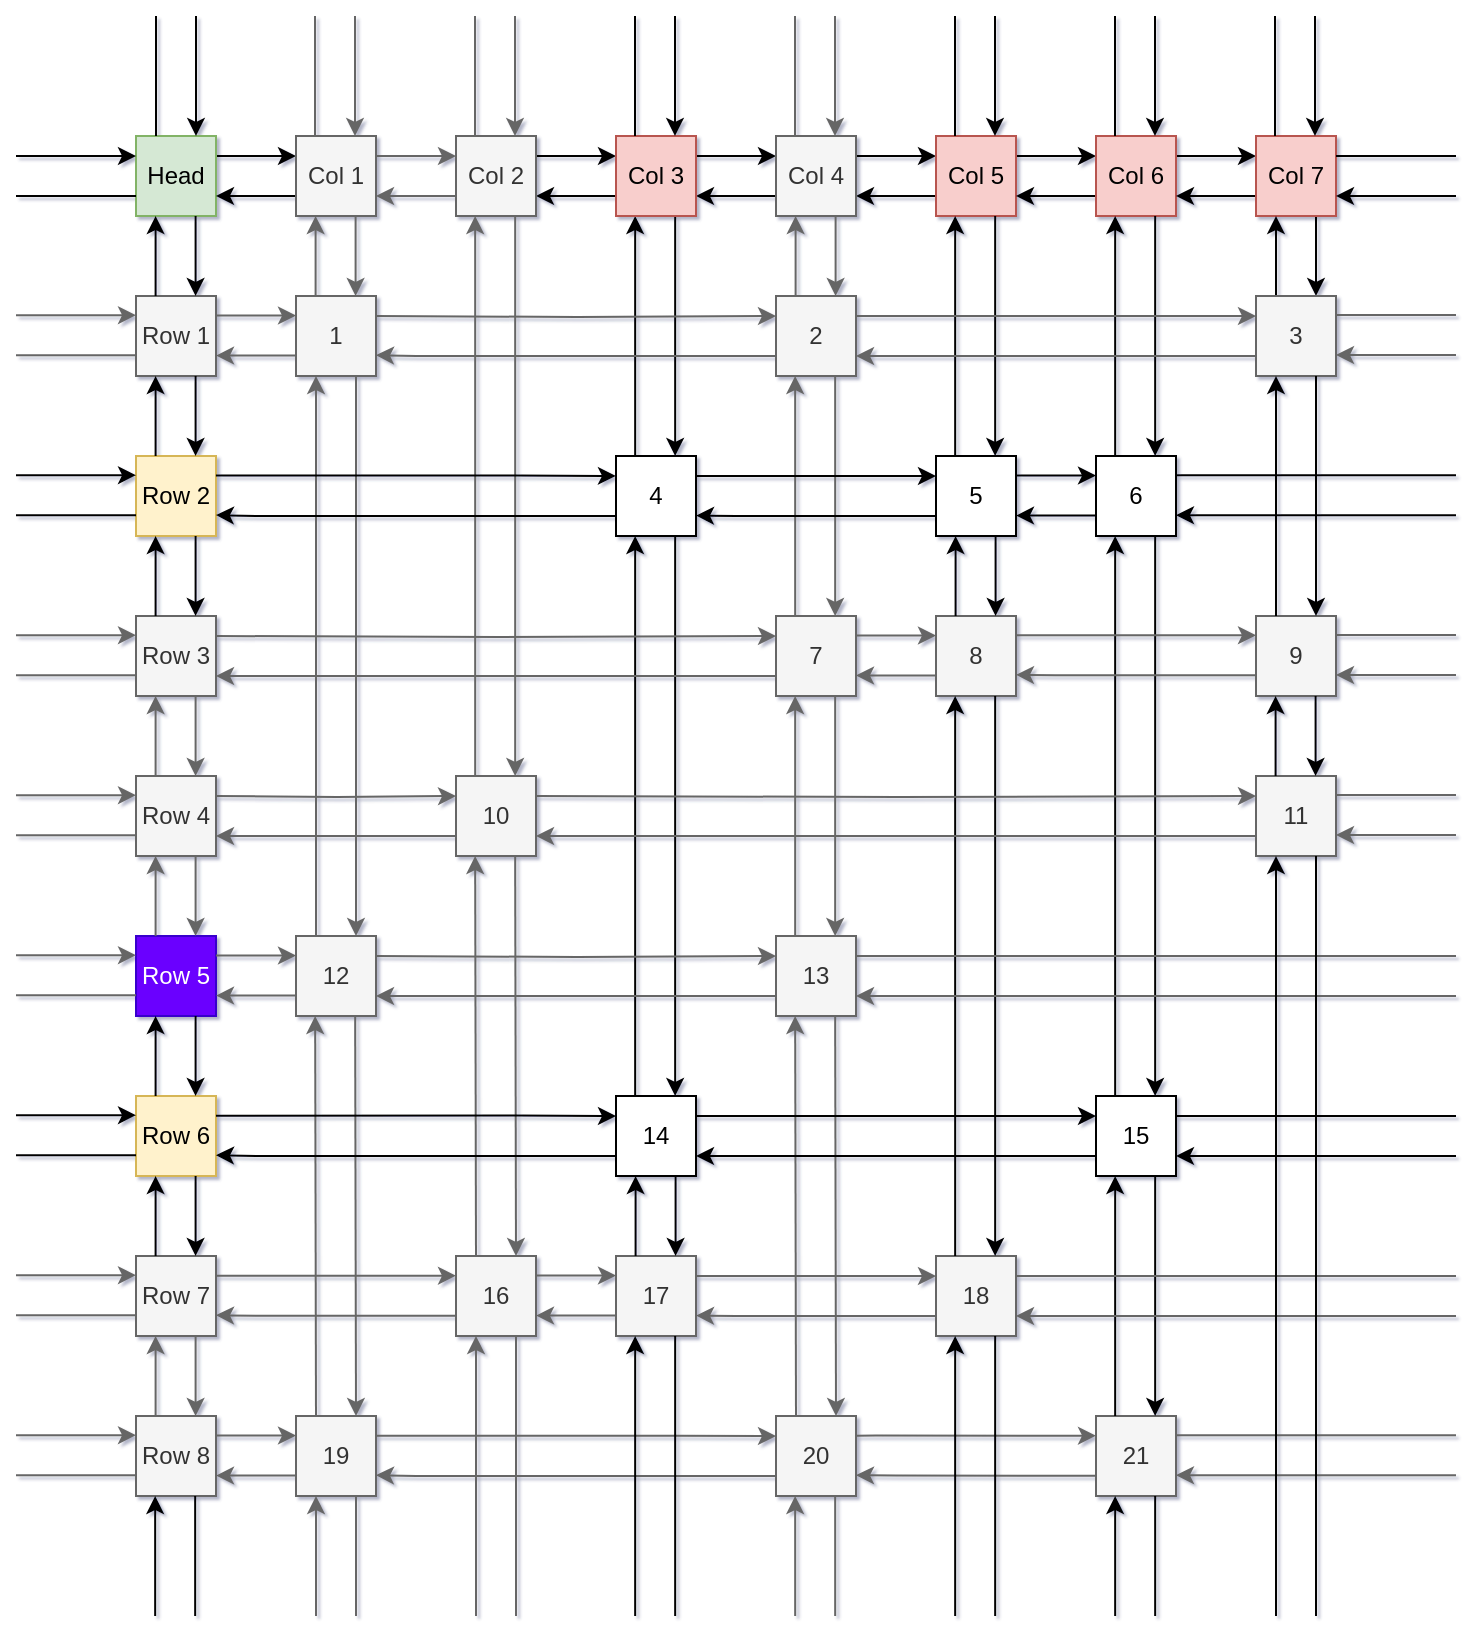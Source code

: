 <mxfile version="13.6.5">
    <diagram id="YvBQOzsvxOFlreOWt71U" name="Page-1">
        <mxGraphModel dx="745" dy="577" grid="1" gridSize="10" guides="1" tooltips="1" connect="1" arrows="1" fold="1" page="1" pageScale="1" pageWidth="827" pageHeight="1169" math="0" shadow="1">
            <root>
                <mxCell id="0"/>
                <mxCell id="1" parent="0"/>
                <mxCell id="n6aOTrb65r66QteSUWzc-81" value="" style="edgeStyle=orthogonalEdgeStyle;rounded=0;orthogonalLoop=1;jettySize=auto;html=1;" parent="1" source="n6aOTrb65r66QteSUWzc-1" target="n6aOTrb65r66QteSUWzc-2" edge="1">
                    <mxGeometry relative="1" as="geometry">
                        <Array as="points">
                            <mxPoint x="140" y="90"/>
                            <mxPoint x="140" y="90"/>
                        </Array>
                    </mxGeometry>
                </mxCell>
                <mxCell id="n6aOTrb65r66QteSUWzc-1" value="&lt;div&gt;Head&lt;/div&gt;" style="whiteSpace=wrap;html=1;aspect=fixed;fillColor=#d5e8d4;strokeColor=#82b366;" parent="1" vertex="1">
                    <mxGeometry x="80" y="80" width="40" height="40" as="geometry"/>
                </mxCell>
                <mxCell id="n6aOTrb65r66QteSUWzc-82" value="" style="edgeStyle=orthogonalEdgeStyle;rounded=0;orthogonalLoop=1;jettySize=auto;html=1;" parent="1" source="n6aOTrb65r66QteSUWzc-2" target="n6aOTrb65r66QteSUWzc-1" edge="1">
                    <mxGeometry relative="1" as="geometry">
                        <Array as="points">
                            <mxPoint x="140" y="110"/>
                            <mxPoint x="140" y="110"/>
                        </Array>
                    </mxGeometry>
                </mxCell>
                <mxCell id="n6aOTrb65r66QteSUWzc-83" value="" style="edgeStyle=orthogonalEdgeStyle;rounded=0;orthogonalLoop=1;jettySize=auto;html=1;fillColor=#f5f5f5;strokeColor=#666666;" parent="1" source="n6aOTrb65r66QteSUWzc-2" target="n6aOTrb65r66QteSUWzc-4" edge="1">
                    <mxGeometry relative="1" as="geometry">
                        <Array as="points">
                            <mxPoint x="220" y="90"/>
                            <mxPoint x="220" y="90"/>
                        </Array>
                    </mxGeometry>
                </mxCell>
                <mxCell id="n6aOTrb65r66QteSUWzc-2" value="" style="whiteSpace=wrap;html=1;aspect=fixed;fillColor=#f5f5f5;strokeColor=#666666;fontColor=#333333;" parent="1" vertex="1">
                    <mxGeometry x="160" y="80" width="40" height="40" as="geometry"/>
                </mxCell>
                <mxCell id="n6aOTrb65r66QteSUWzc-85" value="" style="edgeStyle=orthogonalEdgeStyle;rounded=0;orthogonalLoop=1;jettySize=auto;html=1;fillColor=#f5f5f5;strokeColor=#666666;" parent="1" source="n6aOTrb65r66QteSUWzc-4" target="n6aOTrb65r66QteSUWzc-2" edge="1">
                    <mxGeometry relative="1" as="geometry">
                        <Array as="points">
                            <mxPoint x="220" y="110"/>
                            <mxPoint x="220" y="110"/>
                        </Array>
                    </mxGeometry>
                </mxCell>
                <mxCell id="n6aOTrb65r66QteSUWzc-86" value="" style="edgeStyle=orthogonalEdgeStyle;rounded=0;orthogonalLoop=1;jettySize=auto;html=1;" parent="1" source="n6aOTrb65r66QteSUWzc-4" target="n6aOTrb65r66QteSUWzc-5" edge="1">
                    <mxGeometry relative="1" as="geometry">
                        <Array as="points">
                            <mxPoint x="300" y="90"/>
                            <mxPoint x="300" y="90"/>
                        </Array>
                    </mxGeometry>
                </mxCell>
                <mxCell id="n6aOTrb65r66QteSUWzc-4" value="" style="whiteSpace=wrap;html=1;aspect=fixed;fillColor=#f5f5f5;strokeColor=#666666;fontColor=#333333;" parent="1" vertex="1">
                    <mxGeometry x="240" y="80" width="40" height="40" as="geometry"/>
                </mxCell>
                <mxCell id="n6aOTrb65r66QteSUWzc-87" value="" style="edgeStyle=orthogonalEdgeStyle;rounded=0;orthogonalLoop=1;jettySize=auto;html=1;" parent="1" source="n6aOTrb65r66QteSUWzc-5" target="n6aOTrb65r66QteSUWzc-4" edge="1">
                    <mxGeometry relative="1" as="geometry">
                        <Array as="points">
                            <mxPoint x="300" y="110"/>
                            <mxPoint x="300" y="110"/>
                        </Array>
                    </mxGeometry>
                </mxCell>
                <mxCell id="n6aOTrb65r66QteSUWzc-88" value="" style="edgeStyle=orthogonalEdgeStyle;rounded=0;orthogonalLoop=1;jettySize=auto;html=1;" parent="1" source="n6aOTrb65r66QteSUWzc-5" target="n6aOTrb65r66QteSUWzc-6" edge="1">
                    <mxGeometry relative="1" as="geometry">
                        <Array as="points">
                            <mxPoint x="380" y="90"/>
                            <mxPoint x="380" y="90"/>
                        </Array>
                    </mxGeometry>
                </mxCell>
                <mxCell id="n6aOTrb65r66QteSUWzc-5" value="" style="whiteSpace=wrap;html=1;aspect=fixed;" parent="1" vertex="1">
                    <mxGeometry x="320" y="80" width="40" height="40" as="geometry"/>
                </mxCell>
                <mxCell id="n6aOTrb65r66QteSUWzc-89" value="" style="edgeStyle=orthogonalEdgeStyle;rounded=0;orthogonalLoop=1;jettySize=auto;html=1;" parent="1" source="n6aOTrb65r66QteSUWzc-6" target="n6aOTrb65r66QteSUWzc-5" edge="1">
                    <mxGeometry relative="1" as="geometry">
                        <Array as="points">
                            <mxPoint x="380" y="110"/>
                            <mxPoint x="380" y="110"/>
                        </Array>
                    </mxGeometry>
                </mxCell>
                <mxCell id="n6aOTrb65r66QteSUWzc-90" value="" style="edgeStyle=orthogonalEdgeStyle;rounded=0;orthogonalLoop=1;jettySize=auto;html=1;" parent="1" source="n6aOTrb65r66QteSUWzc-6" target="n6aOTrb65r66QteSUWzc-7" edge="1">
                    <mxGeometry relative="1" as="geometry">
                        <Array as="points">
                            <mxPoint x="460" y="90"/>
                            <mxPoint x="460" y="90"/>
                        </Array>
                    </mxGeometry>
                </mxCell>
                <mxCell id="n6aOTrb65r66QteSUWzc-6" value="" style="whiteSpace=wrap;html=1;aspect=fixed;fillColor=#f5f5f5;strokeColor=#666666;fontColor=#333333;" parent="1" vertex="1">
                    <mxGeometry x="400" y="80" width="40" height="40" as="geometry"/>
                </mxCell>
                <mxCell id="n6aOTrb65r66QteSUWzc-91" value="" style="edgeStyle=orthogonalEdgeStyle;rounded=0;orthogonalLoop=1;jettySize=auto;html=1;" parent="1" source="n6aOTrb65r66QteSUWzc-7" target="n6aOTrb65r66QteSUWzc-6" edge="1">
                    <mxGeometry relative="1" as="geometry">
                        <Array as="points">
                            <mxPoint x="460" y="110"/>
                            <mxPoint x="460" y="110"/>
                        </Array>
                    </mxGeometry>
                </mxCell>
                <mxCell id="n6aOTrb65r66QteSUWzc-92" value="" style="edgeStyle=orthogonalEdgeStyle;rounded=0;orthogonalLoop=1;jettySize=auto;html=1;" parent="1" source="n6aOTrb65r66QteSUWzc-7" target="n6aOTrb65r66QteSUWzc-8" edge="1">
                    <mxGeometry relative="1" as="geometry">
                        <Array as="points">
                            <mxPoint x="540" y="90"/>
                            <mxPoint x="540" y="90"/>
                        </Array>
                    </mxGeometry>
                </mxCell>
                <mxCell id="n6aOTrb65r66QteSUWzc-7" value="Col 5" style="whiteSpace=wrap;html=1;aspect=fixed;fillColor=#f8cecc;strokeColor=#b85450;" parent="1" vertex="1">
                    <mxGeometry x="480" y="80" width="40" height="40" as="geometry"/>
                </mxCell>
                <mxCell id="n6aOTrb65r66QteSUWzc-93" value="" style="edgeStyle=orthogonalEdgeStyle;rounded=0;orthogonalLoop=1;jettySize=auto;html=1;" parent="1" source="n6aOTrb65r66QteSUWzc-8" target="n6aOTrb65r66QteSUWzc-7" edge="1">
                    <mxGeometry relative="1" as="geometry">
                        <Array as="points">
                            <mxPoint x="540" y="110"/>
                            <mxPoint x="540" y="110"/>
                        </Array>
                    </mxGeometry>
                </mxCell>
                <mxCell id="n6aOTrb65r66QteSUWzc-94" value="" style="edgeStyle=orthogonalEdgeStyle;rounded=0;orthogonalLoop=1;jettySize=auto;html=1;" parent="1" source="n6aOTrb65r66QteSUWzc-8" target="n6aOTrb65r66QteSUWzc-9" edge="1">
                    <mxGeometry relative="1" as="geometry">
                        <Array as="points">
                            <mxPoint x="620" y="90"/>
                            <mxPoint x="620" y="90"/>
                        </Array>
                    </mxGeometry>
                </mxCell>
                <mxCell id="n6aOTrb65r66QteSUWzc-8" value="Col 6" style="whiteSpace=wrap;html=1;aspect=fixed;fillColor=#f8cecc;strokeColor=#b85450;" parent="1" vertex="1">
                    <mxGeometry x="560" y="80" width="40" height="40" as="geometry"/>
                </mxCell>
                <mxCell id="n6aOTrb65r66QteSUWzc-95" value="" style="edgeStyle=orthogonalEdgeStyle;rounded=0;orthogonalLoop=1;jettySize=auto;html=1;" parent="1" source="n6aOTrb65r66QteSUWzc-9" target="n6aOTrb65r66QteSUWzc-8" edge="1">
                    <mxGeometry relative="1" as="geometry">
                        <Array as="points">
                            <mxPoint x="620" y="110"/>
                            <mxPoint x="620" y="110"/>
                        </Array>
                    </mxGeometry>
                </mxCell>
                <mxCell id="n6aOTrb65r66QteSUWzc-96" value="" style="edgeStyle=orthogonalEdgeStyle;rounded=0;orthogonalLoop=1;jettySize=auto;html=1;" parent="1" source="n6aOTrb65r66QteSUWzc-9" target="n6aOTrb65r66QteSUWzc-17" edge="1">
                    <mxGeometry relative="1" as="geometry">
                        <Array as="points">
                            <mxPoint x="670" y="140"/>
                            <mxPoint x="670" y="140"/>
                        </Array>
                    </mxGeometry>
                </mxCell>
                <mxCell id="n6aOTrb65r66QteSUWzc-9" value="Col 7" style="whiteSpace=wrap;html=1;aspect=fixed;fillColor=#f8cecc;strokeColor=#b85450;" parent="1" vertex="1">
                    <mxGeometry x="640" y="80" width="40" height="40" as="geometry"/>
                </mxCell>
                <mxCell id="n6aOTrb65r66QteSUWzc-10" value="Row 1" style="whiteSpace=wrap;html=1;aspect=fixed;fillColor=#f5f5f5;strokeColor=#666666;fontColor=#333333;" parent="1" vertex="1">
                    <mxGeometry x="80" y="160" width="40" height="40" as="geometry"/>
                </mxCell>
                <mxCell id="n6aOTrb65r66QteSUWzc-11" value="1" style="whiteSpace=wrap;html=1;aspect=fixed;fillColor=#f5f5f5;strokeColor=#666666;fontColor=#333333;" parent="1" vertex="1">
                    <mxGeometry x="160" y="160" width="40" height="40" as="geometry"/>
                </mxCell>
                <mxCell id="n6aOTrb65r66QteSUWzc-14" value="2" style="whiteSpace=wrap;html=1;aspect=fixed;fillColor=#f5f5f5;strokeColor=#666666;fontColor=#333333;" parent="1" vertex="1">
                    <mxGeometry x="400" y="160" width="40" height="40" as="geometry"/>
                </mxCell>
                <mxCell id="n6aOTrb65r66QteSUWzc-97" value="" style="edgeStyle=orthogonalEdgeStyle;rounded=0;orthogonalLoop=1;jettySize=auto;html=1;" parent="1" source="n6aOTrb65r66QteSUWzc-17" target="n6aOTrb65r66QteSUWzc-9" edge="1">
                    <mxGeometry relative="1" as="geometry">
                        <Array as="points">
                            <mxPoint x="650" y="140"/>
                            <mxPoint x="650" y="140"/>
                        </Array>
                    </mxGeometry>
                </mxCell>
                <mxCell id="n6aOTrb65r66QteSUWzc-17" value="3" style="whiteSpace=wrap;html=1;aspect=fixed;fillColor=#f5f5f5;strokeColor=#666666;fontColor=#333333;" parent="1" vertex="1">
                    <mxGeometry x="640" y="160" width="40" height="40" as="geometry"/>
                </mxCell>
                <mxCell id="n6aOTrb65r66QteSUWzc-18" value="Row 2" style="whiteSpace=wrap;html=1;aspect=fixed;fillColor=#fff2cc;strokeColor=#d6b656;" parent="1" vertex="1">
                    <mxGeometry x="80" y="240" width="40" height="40" as="geometry"/>
                </mxCell>
                <mxCell id="n6aOTrb65r66QteSUWzc-21" value="4" style="whiteSpace=wrap;html=1;aspect=fixed;" parent="1" vertex="1">
                    <mxGeometry x="320" y="240" width="40" height="40" as="geometry"/>
                </mxCell>
                <mxCell id="n6aOTrb65r66QteSUWzc-23" value="5" style="whiteSpace=wrap;html=1;aspect=fixed;" parent="1" vertex="1">
                    <mxGeometry x="480" y="240" width="40" height="40" as="geometry"/>
                </mxCell>
                <mxCell id="n6aOTrb65r66QteSUWzc-24" value="6" style="whiteSpace=wrap;html=1;aspect=fixed;" parent="1" vertex="1">
                    <mxGeometry x="560" y="240" width="40" height="40" as="geometry"/>
                </mxCell>
                <mxCell id="n6aOTrb65r66QteSUWzc-26" value="Row 3" style="whiteSpace=wrap;html=1;aspect=fixed;fillColor=#f5f5f5;strokeColor=#666666;fontColor=#333333;" parent="1" vertex="1">
                    <mxGeometry x="80" y="320" width="40" height="40" as="geometry"/>
                </mxCell>
                <mxCell id="n6aOTrb65r66QteSUWzc-30" value="7" style="whiteSpace=wrap;html=1;aspect=fixed;fillColor=#f5f5f5;strokeColor=#666666;fontColor=#333333;" parent="1" vertex="1">
                    <mxGeometry x="400" y="320" width="40" height="40" as="geometry"/>
                </mxCell>
                <mxCell id="n6aOTrb65r66QteSUWzc-31" value="8" style="whiteSpace=wrap;html=1;aspect=fixed;fillColor=#f5f5f5;strokeColor=#666666;fontColor=#333333;" parent="1" vertex="1">
                    <mxGeometry x="480" y="320" width="40" height="40" as="geometry"/>
                </mxCell>
                <mxCell id="n6aOTrb65r66QteSUWzc-33" value="9" style="whiteSpace=wrap;html=1;aspect=fixed;fillColor=#f5f5f5;strokeColor=#666666;fontColor=#333333;" parent="1" vertex="1">
                    <mxGeometry x="640" y="320" width="40" height="40" as="geometry"/>
                </mxCell>
                <mxCell id="n6aOTrb65r66QteSUWzc-34" value="Row 4" style="whiteSpace=wrap;html=1;aspect=fixed;fillColor=#f5f5f5;strokeColor=#666666;fontColor=#333333;" parent="1" vertex="1">
                    <mxGeometry x="80" y="400" width="40" height="40" as="geometry"/>
                </mxCell>
                <mxCell id="n6aOTrb65r66QteSUWzc-36" value="10" style="whiteSpace=wrap;html=1;aspect=fixed;fillColor=#f5f5f5;strokeColor=#666666;fontColor=#333333;" parent="1" vertex="1">
                    <mxGeometry x="240" y="400" width="40" height="40" as="geometry"/>
                </mxCell>
                <mxCell id="n6aOTrb65r66QteSUWzc-41" value="11" style="whiteSpace=wrap;html=1;aspect=fixed;fillColor=#f5f5f5;strokeColor=#666666;fontColor=#333333;" parent="1" vertex="1">
                    <mxGeometry x="640" y="400" width="40" height="40" as="geometry"/>
                </mxCell>
                <mxCell id="n6aOTrb65r66QteSUWzc-42" value="Row 5" style="whiteSpace=wrap;html=1;aspect=fixed;fillColor=#6a00ff;strokeColor=#3700CC;fontColor=#ffffff;" parent="1" vertex="1">
                    <mxGeometry x="80" y="480" width="40" height="40" as="geometry"/>
                </mxCell>
                <mxCell id="n6aOTrb65r66QteSUWzc-43" value="12" style="whiteSpace=wrap;html=1;aspect=fixed;fillColor=#f5f5f5;strokeColor=#666666;fontColor=#333333;" parent="1" vertex="1">
                    <mxGeometry x="160" y="480" width="40" height="40" as="geometry"/>
                </mxCell>
                <mxCell id="n6aOTrb65r66QteSUWzc-46" value="13" style="whiteSpace=wrap;html=1;aspect=fixed;fillColor=#f5f5f5;strokeColor=#666666;fontColor=#333333;" parent="1" vertex="1">
                    <mxGeometry x="400" y="480" width="40" height="40" as="geometry"/>
                </mxCell>
                <mxCell id="n6aOTrb65r66QteSUWzc-50" value="Row 6" style="whiteSpace=wrap;html=1;aspect=fixed;fillColor=#fff2cc;strokeColor=#d6b656;" parent="1" vertex="1">
                    <mxGeometry x="80" y="560" width="40" height="40" as="geometry"/>
                </mxCell>
                <mxCell id="n6aOTrb65r66QteSUWzc-53" value="14" style="whiteSpace=wrap;html=1;aspect=fixed;" parent="1" vertex="1">
                    <mxGeometry x="320" y="560" width="40" height="40" as="geometry"/>
                </mxCell>
                <mxCell id="n6aOTrb65r66QteSUWzc-56" value="15" style="whiteSpace=wrap;html=1;aspect=fixed;" parent="1" vertex="1">
                    <mxGeometry x="560" y="560" width="40" height="40" as="geometry"/>
                </mxCell>
                <mxCell id="n6aOTrb65r66QteSUWzc-58" value="Row 7" style="whiteSpace=wrap;html=1;aspect=fixed;fillColor=#f5f5f5;strokeColor=#666666;fontColor=#333333;" parent="1" vertex="1">
                    <mxGeometry x="80" y="640" width="40" height="40" as="geometry"/>
                </mxCell>
                <mxCell id="n6aOTrb65r66QteSUWzc-60" value="16" style="whiteSpace=wrap;html=1;aspect=fixed;fillColor=#f5f5f5;strokeColor=#666666;fontColor=#333333;" parent="1" vertex="1">
                    <mxGeometry x="240" y="640" width="40" height="40" as="geometry"/>
                </mxCell>
                <mxCell id="n6aOTrb65r66QteSUWzc-61" value="17" style="whiteSpace=wrap;html=1;aspect=fixed;fillColor=#f5f5f5;strokeColor=#666666;fontColor=#333333;" parent="1" vertex="1">
                    <mxGeometry x="320" y="640" width="40" height="40" as="geometry"/>
                </mxCell>
                <mxCell id="n6aOTrb65r66QteSUWzc-63" value="18" style="whiteSpace=wrap;html=1;aspect=fixed;fillColor=#f5f5f5;strokeColor=#666666;fontColor=#333333;" parent="1" vertex="1">
                    <mxGeometry x="480" y="640" width="40" height="40" as="geometry"/>
                </mxCell>
                <mxCell id="n6aOTrb65r66QteSUWzc-66" value="Row 8" style="whiteSpace=wrap;html=1;aspect=fixed;fillColor=#f5f5f5;strokeColor=#666666;fontColor=#333333;" parent="1" vertex="1">
                    <mxGeometry x="80" y="720" width="40" height="40" as="geometry"/>
                </mxCell>
                <mxCell id="n6aOTrb65r66QteSUWzc-67" value="19" style="whiteSpace=wrap;html=1;aspect=fixed;fillColor=#f5f5f5;strokeColor=#666666;fontColor=#333333;" parent="1" vertex="1">
                    <mxGeometry x="160" y="720" width="40" height="40" as="geometry"/>
                </mxCell>
                <mxCell id="n6aOTrb65r66QteSUWzc-70" value="20" style="whiteSpace=wrap;html=1;aspect=fixed;fillColor=#f5f5f5;strokeColor=#666666;fontColor=#333333;" parent="1" vertex="1">
                    <mxGeometry x="400" y="720" width="40" height="40" as="geometry"/>
                </mxCell>
                <mxCell id="n6aOTrb65r66QteSUWzc-72" value="21" style="whiteSpace=wrap;html=1;aspect=fixed;fillColor=#f5f5f5;strokeColor=#666666;fontColor=#333333;" parent="1" vertex="1">
                    <mxGeometry x="560" y="720" width="40" height="40" as="geometry"/>
                </mxCell>
                <mxCell id="n6aOTrb65r66QteSUWzc-98" value="" style="endArrow=classic;html=1;exitX=0.75;exitY=1;exitDx=0;exitDy=0;entryX=0.75;entryY=0;entryDx=0;entryDy=0;" parent="1" source="n6aOTrb65r66QteSUWzc-17" target="n6aOTrb65r66QteSUWzc-33" edge="1">
                    <mxGeometry width="50" height="50" relative="1" as="geometry">
                        <mxPoint x="330" y="230" as="sourcePoint"/>
                        <mxPoint x="380" y="180" as="targetPoint"/>
                    </mxGeometry>
                </mxCell>
                <mxCell id="n6aOTrb65r66QteSUWzc-99" value="" style="endArrow=classic;html=1;exitX=0.25;exitY=0;exitDx=0;exitDy=0;entryX=0.25;entryY=1;entryDx=0;entryDy=0;" parent="1" source="n6aOTrb65r66QteSUWzc-33" target="n6aOTrb65r66QteSUWzc-17" edge="1">
                    <mxGeometry width="50" height="50" relative="1" as="geometry">
                        <mxPoint x="650" y="200" as="sourcePoint"/>
                        <mxPoint x="620" y="220" as="targetPoint"/>
                    </mxGeometry>
                </mxCell>
                <mxCell id="n6aOTrb65r66QteSUWzc-100" value="" style="endArrow=classic;html=1;exitX=0.75;exitY=1;exitDx=0;exitDy=0;entryX=0.75;entryY=0;entryDx=0;entryDy=0;" parent="1" edge="1">
                    <mxGeometry width="50" height="50" relative="1" as="geometry">
                        <mxPoint x="589.58" y="120" as="sourcePoint"/>
                        <mxPoint x="589.58" y="240" as="targetPoint"/>
                    </mxGeometry>
                </mxCell>
                <mxCell id="n6aOTrb65r66QteSUWzc-101" value="" style="endArrow=classic;html=1;exitX=0.25;exitY=0;exitDx=0;exitDy=0;entryX=0.25;entryY=1;entryDx=0;entryDy=0;" parent="1" edge="1">
                    <mxGeometry width="50" height="50" relative="1" as="geometry">
                        <mxPoint x="569.58" y="240" as="sourcePoint"/>
                        <mxPoint x="569.58" y="120" as="targetPoint"/>
                    </mxGeometry>
                </mxCell>
                <mxCell id="n6aOTrb65r66QteSUWzc-102" value="" style="endArrow=classic;html=1;exitX=0.75;exitY=1;exitDx=0;exitDy=0;entryX=0.75;entryY=0;entryDx=0;entryDy=0;" parent="1" edge="1">
                    <mxGeometry width="50" height="50" relative="1" as="geometry">
                        <mxPoint x="509.58" y="120" as="sourcePoint"/>
                        <mxPoint x="509.58" y="240" as="targetPoint"/>
                    </mxGeometry>
                </mxCell>
                <mxCell id="n6aOTrb65r66QteSUWzc-103" value="" style="endArrow=classic;html=1;exitX=0.25;exitY=0;exitDx=0;exitDy=0;entryX=0.25;entryY=1;entryDx=0;entryDy=0;" parent="1" edge="1">
                    <mxGeometry width="50" height="50" relative="1" as="geometry">
                        <mxPoint x="489.58" y="240" as="sourcePoint"/>
                        <mxPoint x="489.58" y="120" as="targetPoint"/>
                    </mxGeometry>
                </mxCell>
                <mxCell id="n6aOTrb65r66QteSUWzc-104" value="" style="endArrow=classic;html=1;exitX=0.75;exitY=1;exitDx=0;exitDy=0;entryX=0.75;entryY=0;entryDx=0;entryDy=0;fillColor=#f5f5f5;strokeColor=#666666;" parent="1" edge="1">
                    <mxGeometry width="50" height="50" relative="1" as="geometry">
                        <mxPoint x="429.58" y="200" as="sourcePoint"/>
                        <mxPoint x="429.58" y="320" as="targetPoint"/>
                    </mxGeometry>
                </mxCell>
                <mxCell id="n6aOTrb65r66QteSUWzc-105" value="" style="endArrow=classic;html=1;exitX=0.25;exitY=0;exitDx=0;exitDy=0;entryX=0.25;entryY=1;entryDx=0;entryDy=0;fillColor=#f5f5f5;strokeColor=#666666;" parent="1" edge="1">
                    <mxGeometry width="50" height="50" relative="1" as="geometry">
                        <mxPoint x="409.58" y="320" as="sourcePoint"/>
                        <mxPoint x="409.58" y="200" as="targetPoint"/>
                    </mxGeometry>
                </mxCell>
                <mxCell id="n6aOTrb65r66QteSUWzc-106" value="" style="endArrow=classic;html=1;exitX=0.75;exitY=1;exitDx=0;exitDy=0;entryX=0.75;entryY=0;entryDx=0;entryDy=0;fillColor=#f5f5f5;strokeColor=#666666;" parent="1" edge="1">
                    <mxGeometry width="50" height="50" relative="1" as="geometry">
                        <mxPoint x="429.58" y="360" as="sourcePoint"/>
                        <mxPoint x="429.58" y="480" as="targetPoint"/>
                    </mxGeometry>
                </mxCell>
                <mxCell id="n6aOTrb65r66QteSUWzc-107" value="" style="endArrow=classic;html=1;exitX=0.25;exitY=0;exitDx=0;exitDy=0;entryX=0.25;entryY=1;entryDx=0;entryDy=0;fillColor=#f5f5f5;strokeColor=#666666;" parent="1" edge="1">
                    <mxGeometry width="50" height="50" relative="1" as="geometry">
                        <mxPoint x="409.58" y="480" as="sourcePoint"/>
                        <mxPoint x="409.58" y="360" as="targetPoint"/>
                    </mxGeometry>
                </mxCell>
                <mxCell id="n6aOTrb65r66QteSUWzc-108" value="" style="endArrow=classic;html=1;exitX=0.75;exitY=1;exitDx=0;exitDy=0;entryX=0.75;entryY=0;entryDx=0;entryDy=0;fillColor=#f5f5f5;strokeColor=#666666;" parent="1" target="n6aOTrb65r66QteSUWzc-70" edge="1">
                    <mxGeometry width="50" height="50" relative="1" as="geometry">
                        <mxPoint x="429.58" y="520" as="sourcePoint"/>
                        <mxPoint x="429.58" y="640" as="targetPoint"/>
                    </mxGeometry>
                </mxCell>
                <mxCell id="n6aOTrb65r66QteSUWzc-109" value="" style="endArrow=classic;html=1;exitX=0.25;exitY=0;exitDx=0;exitDy=0;entryX=0.25;entryY=1;entryDx=0;entryDy=0;fillColor=#f5f5f5;strokeColor=#666666;" parent="1" source="n6aOTrb65r66QteSUWzc-70" edge="1">
                    <mxGeometry width="50" height="50" relative="1" as="geometry">
                        <mxPoint x="409.58" y="640" as="sourcePoint"/>
                        <mxPoint x="409.58" y="520" as="targetPoint"/>
                    </mxGeometry>
                </mxCell>
                <mxCell id="n6aOTrb65r66QteSUWzc-110" value="" style="endArrow=classic;html=1;exitX=0.75;exitY=1;exitDx=0;exitDy=0;entryX=0.75;entryY=0;entryDx=0;entryDy=0;fillColor=#f5f5f5;strokeColor=#666666;" parent="1" edge="1">
                    <mxGeometry width="50" height="50" relative="1" as="geometry">
                        <mxPoint x="189.58" y="520.0" as="sourcePoint"/>
                        <mxPoint x="190" y="720" as="targetPoint"/>
                    </mxGeometry>
                </mxCell>
                <mxCell id="n6aOTrb65r66QteSUWzc-111" value="" style="endArrow=classic;html=1;exitX=0.25;exitY=0;exitDx=0;exitDy=0;entryX=0.25;entryY=1;entryDx=0;entryDy=0;fillColor=#f5f5f5;strokeColor=#666666;" parent="1" edge="1">
                    <mxGeometry width="50" height="50" relative="1" as="geometry">
                        <mxPoint x="170" y="720" as="sourcePoint"/>
                        <mxPoint x="169.58" y="520.0" as="targetPoint"/>
                    </mxGeometry>
                </mxCell>
                <mxCell id="n6aOTrb65r66QteSUWzc-112" value="" style="endArrow=classic;html=1;exitX=0.75;exitY=1;exitDx=0;exitDy=0;entryX=0.75;entryY=0;entryDx=0;entryDy=0;fillColor=#f5f5f5;strokeColor=#666666;" parent="1" edge="1">
                    <mxGeometry width="50" height="50" relative="1" as="geometry">
                        <mxPoint x="269.58" y="440.0" as="sourcePoint"/>
                        <mxPoint x="270" y="640" as="targetPoint"/>
                    </mxGeometry>
                </mxCell>
                <mxCell id="n6aOTrb65r66QteSUWzc-113" value="" style="endArrow=classic;html=1;exitX=0.25;exitY=0;exitDx=0;exitDy=0;entryX=0.25;entryY=1;entryDx=0;entryDy=0;fillColor=#f5f5f5;strokeColor=#666666;" parent="1" edge="1">
                    <mxGeometry width="50" height="50" relative="1" as="geometry">
                        <mxPoint x="250" y="640" as="sourcePoint"/>
                        <mxPoint x="249.58" y="440.0" as="targetPoint"/>
                    </mxGeometry>
                </mxCell>
                <mxCell id="n6aOTrb65r66QteSUWzc-114" value="" style="endArrow=classic;html=1;exitX=0.75;exitY=1;exitDx=0;exitDy=0;entryX=0.75;entryY=0;entryDx=0;entryDy=0;fillColor=#f5f5f5;strokeColor=#666666;" parent="1" source="n6aOTrb65r66QteSUWzc-11" edge="1">
                    <mxGeometry width="50" height="50" relative="1" as="geometry">
                        <mxPoint x="189.58" y="280.0" as="sourcePoint"/>
                        <mxPoint x="190" y="480" as="targetPoint"/>
                    </mxGeometry>
                </mxCell>
                <mxCell id="n6aOTrb65r66QteSUWzc-115" value="" style="endArrow=classic;html=1;exitX=0.25;exitY=0;exitDx=0;exitDy=0;entryX=0.25;entryY=1;entryDx=0;entryDy=0;fillColor=#f5f5f5;strokeColor=#666666;" parent="1" target="n6aOTrb65r66QteSUWzc-11" edge="1">
                    <mxGeometry width="50" height="50" relative="1" as="geometry">
                        <mxPoint x="170" y="480" as="sourcePoint"/>
                        <mxPoint x="169.58" y="280.0" as="targetPoint"/>
                    </mxGeometry>
                </mxCell>
                <mxCell id="n6aOTrb65r66QteSUWzc-116" value="" style="endArrow=classic;html=1;exitX=0.75;exitY=1;exitDx=0;exitDy=0;entryX=0.75;entryY=0;entryDx=0;entryDy=0;fillColor=#f5f5f5;strokeColor=#666666;" parent="1" edge="1">
                    <mxGeometry width="50" height="50" relative="1" as="geometry">
                        <mxPoint x="269.58" y="120" as="sourcePoint"/>
                        <mxPoint x="269.58" y="400.0" as="targetPoint"/>
                    </mxGeometry>
                </mxCell>
                <mxCell id="n6aOTrb65r66QteSUWzc-117" value="" style="endArrow=classic;html=1;exitX=0.25;exitY=0;exitDx=0;exitDy=0;entryX=0.25;entryY=1;entryDx=0;entryDy=0;fillColor=#f5f5f5;strokeColor=#666666;" parent="1" edge="1">
                    <mxGeometry width="50" height="50" relative="1" as="geometry">
                        <mxPoint x="249.58" y="400.0" as="sourcePoint"/>
                        <mxPoint x="249.58" y="120" as="targetPoint"/>
                    </mxGeometry>
                </mxCell>
                <mxCell id="n6aOTrb65r66QteSUWzc-118" value="" style="endArrow=classic;html=1;exitX=0.75;exitY=1;exitDx=0;exitDy=0;entryX=0.75;entryY=0;entryDx=0;entryDy=0;" parent="1" edge="1">
                    <mxGeometry width="50" height="50" relative="1" as="geometry">
                        <mxPoint x="349.58" y="120" as="sourcePoint"/>
                        <mxPoint x="349.58" y="240" as="targetPoint"/>
                    </mxGeometry>
                </mxCell>
                <mxCell id="n6aOTrb65r66QteSUWzc-119" value="" style="endArrow=classic;html=1;exitX=0.25;exitY=0;exitDx=0;exitDy=0;entryX=0.25;entryY=1;entryDx=0;entryDy=0;" parent="1" edge="1">
                    <mxGeometry width="50" height="50" relative="1" as="geometry">
                        <mxPoint x="329.58" y="240" as="sourcePoint"/>
                        <mxPoint x="329.58" y="120" as="targetPoint"/>
                    </mxGeometry>
                </mxCell>
                <mxCell id="n6aOTrb65r66QteSUWzc-120" value="" style="endArrow=classic;html=1;exitX=0.75;exitY=1;exitDx=0;exitDy=0;entryX=0.75;entryY=0;entryDx=0;entryDy=0;" parent="1" edge="1">
                    <mxGeometry width="50" height="50" relative="1" as="geometry">
                        <mxPoint x="589.58" y="280" as="sourcePoint"/>
                        <mxPoint x="589.58" y="560.0" as="targetPoint"/>
                    </mxGeometry>
                </mxCell>
                <mxCell id="n6aOTrb65r66QteSUWzc-121" value="" style="endArrow=classic;html=1;exitX=0.25;exitY=0;exitDx=0;exitDy=0;entryX=0.25;entryY=1;entryDx=0;entryDy=0;" parent="1" edge="1">
                    <mxGeometry width="50" height="50" relative="1" as="geometry">
                        <mxPoint x="569.58" y="560.0" as="sourcePoint"/>
                        <mxPoint x="569.58" y="280" as="targetPoint"/>
                    </mxGeometry>
                </mxCell>
                <mxCell id="n6aOTrb65r66QteSUWzc-122" value="" style="endArrow=classic;html=1;exitX=0.75;exitY=1;exitDx=0;exitDy=0;entryX=0.75;entryY=0;entryDx=0;entryDy=0;" parent="1" edge="1">
                    <mxGeometry width="50" height="50" relative="1" as="geometry">
                        <mxPoint x="509.58" y="360" as="sourcePoint"/>
                        <mxPoint x="509.58" y="640.0" as="targetPoint"/>
                    </mxGeometry>
                </mxCell>
                <mxCell id="n6aOTrb65r66QteSUWzc-123" value="" style="endArrow=classic;html=1;exitX=0.25;exitY=0;exitDx=0;exitDy=0;entryX=0.25;entryY=1;entryDx=0;entryDy=0;" parent="1" edge="1">
                    <mxGeometry width="50" height="50" relative="1" as="geometry">
                        <mxPoint x="489.58" y="640.0" as="sourcePoint"/>
                        <mxPoint x="489.58" y="360" as="targetPoint"/>
                    </mxGeometry>
                </mxCell>
                <mxCell id="n6aOTrb65r66QteSUWzc-124" value="" style="endArrow=classic;html=1;exitX=0.75;exitY=1;exitDx=0;exitDy=0;entryX=0.75;entryY=0;entryDx=0;entryDy=0;" parent="1" edge="1">
                    <mxGeometry width="50" height="50" relative="1" as="geometry">
                        <mxPoint x="349.58" y="280" as="sourcePoint"/>
                        <mxPoint x="349.58" y="560.0" as="targetPoint"/>
                    </mxGeometry>
                </mxCell>
                <mxCell id="n6aOTrb65r66QteSUWzc-125" value="" style="endArrow=classic;html=1;exitX=0.25;exitY=0;exitDx=0;exitDy=0;entryX=0.25;entryY=1;entryDx=0;entryDy=0;" parent="1" edge="1">
                    <mxGeometry width="50" height="50" relative="1" as="geometry">
                        <mxPoint x="329.58" y="560.0" as="sourcePoint"/>
                        <mxPoint x="329.58" y="280" as="targetPoint"/>
                    </mxGeometry>
                </mxCell>
                <mxCell id="n6aOTrb65r66QteSUWzc-126" value="" style="edgeStyle=orthogonalEdgeStyle;rounded=0;orthogonalLoop=1;jettySize=auto;html=1;fillColor=#f5f5f5;strokeColor=#666666;" parent="1" edge="1">
                    <mxGeometry relative="1" as="geometry">
                        <mxPoint x="429.8" y="120" as="sourcePoint"/>
                        <mxPoint x="429.8" y="160" as="targetPoint"/>
                        <Array as="points">
                            <mxPoint x="429.8" y="140"/>
                            <mxPoint x="429.8" y="140"/>
                        </Array>
                    </mxGeometry>
                </mxCell>
                <mxCell id="n6aOTrb65r66QteSUWzc-127" value="" style="edgeStyle=orthogonalEdgeStyle;rounded=0;orthogonalLoop=1;jettySize=auto;html=1;fillColor=#f5f5f5;strokeColor=#666666;" parent="1" edge="1">
                    <mxGeometry relative="1" as="geometry">
                        <mxPoint x="409.8" y="160" as="sourcePoint"/>
                        <mxPoint x="409.8" y="120" as="targetPoint"/>
                        <Array as="points">
                            <mxPoint x="409.8" y="140"/>
                            <mxPoint x="409.8" y="140"/>
                        </Array>
                    </mxGeometry>
                </mxCell>
                <mxCell id="n6aOTrb65r66QteSUWzc-128" value="" style="edgeStyle=orthogonalEdgeStyle;rounded=0;orthogonalLoop=1;jettySize=auto;html=1;" parent="1" edge="1">
                    <mxGeometry relative="1" as="geometry">
                        <mxPoint x="669.8" y="360" as="sourcePoint"/>
                        <mxPoint x="669.8" y="400" as="targetPoint"/>
                        <Array as="points">
                            <mxPoint x="669.8" y="380"/>
                            <mxPoint x="669.8" y="380"/>
                        </Array>
                    </mxGeometry>
                </mxCell>
                <mxCell id="n6aOTrb65r66QteSUWzc-129" value="" style="edgeStyle=orthogonalEdgeStyle;rounded=0;orthogonalLoop=1;jettySize=auto;html=1;" parent="1" edge="1">
                    <mxGeometry relative="1" as="geometry">
                        <mxPoint x="649.8" y="400" as="sourcePoint"/>
                        <mxPoint x="649.8" y="360" as="targetPoint"/>
                        <Array as="points">
                            <mxPoint x="649.8" y="380"/>
                            <mxPoint x="649.8" y="380"/>
                        </Array>
                    </mxGeometry>
                </mxCell>
                <mxCell id="n6aOTrb65r66QteSUWzc-130" value="" style="edgeStyle=orthogonalEdgeStyle;rounded=0;orthogonalLoop=1;jettySize=auto;html=1;" parent="1" edge="1">
                    <mxGeometry relative="1" as="geometry">
                        <mxPoint x="509.8" y="280" as="sourcePoint"/>
                        <mxPoint x="509.8" y="320" as="targetPoint"/>
                        <Array as="points">
                            <mxPoint x="509.8" y="300"/>
                            <mxPoint x="509.8" y="300"/>
                        </Array>
                    </mxGeometry>
                </mxCell>
                <mxCell id="n6aOTrb65r66QteSUWzc-131" value="" style="edgeStyle=orthogonalEdgeStyle;rounded=0;orthogonalLoop=1;jettySize=auto;html=1;" parent="1" edge="1">
                    <mxGeometry relative="1" as="geometry">
                        <mxPoint x="489.8" y="320" as="sourcePoint"/>
                        <mxPoint x="489.8" y="280" as="targetPoint"/>
                        <Array as="points">
                            <mxPoint x="489.8" y="300"/>
                            <mxPoint x="489.8" y="300"/>
                        </Array>
                    </mxGeometry>
                </mxCell>
                <mxCell id="n6aOTrb65r66QteSUWzc-132" value="" style="edgeStyle=orthogonalEdgeStyle;rounded=0;orthogonalLoop=1;jettySize=auto;html=1;fillColor=#f5f5f5;strokeColor=#666666;" parent="1" edge="1">
                    <mxGeometry relative="1" as="geometry">
                        <mxPoint x="189.8" y="120" as="sourcePoint"/>
                        <mxPoint x="189.8" y="160" as="targetPoint"/>
                        <Array as="points">
                            <mxPoint x="189.8" y="140"/>
                            <mxPoint x="189.8" y="140"/>
                        </Array>
                    </mxGeometry>
                </mxCell>
                <mxCell id="n6aOTrb65r66QteSUWzc-133" value="" style="edgeStyle=orthogonalEdgeStyle;rounded=0;orthogonalLoop=1;jettySize=auto;html=1;fillColor=#f5f5f5;strokeColor=#666666;" parent="1" edge="1">
                    <mxGeometry relative="1" as="geometry">
                        <mxPoint x="169.8" y="160" as="sourcePoint"/>
                        <mxPoint x="169.8" y="120" as="targetPoint"/>
                        <Array as="points">
                            <mxPoint x="169.8" y="140"/>
                            <mxPoint x="169.8" y="140"/>
                        </Array>
                    </mxGeometry>
                </mxCell>
                <mxCell id="n6aOTrb65r66QteSUWzc-134" value="" style="edgeStyle=orthogonalEdgeStyle;rounded=0;orthogonalLoop=1;jettySize=auto;html=1;" parent="1" edge="1">
                    <mxGeometry relative="1" as="geometry">
                        <mxPoint x="109.8" y="120" as="sourcePoint"/>
                        <mxPoint x="109.8" y="160" as="targetPoint"/>
                        <Array as="points">
                            <mxPoint x="109.8" y="140"/>
                            <mxPoint x="109.8" y="140"/>
                        </Array>
                    </mxGeometry>
                </mxCell>
                <mxCell id="n6aOTrb65r66QteSUWzc-135" value="" style="edgeStyle=orthogonalEdgeStyle;rounded=0;orthogonalLoop=1;jettySize=auto;html=1;" parent="1" edge="1">
                    <mxGeometry relative="1" as="geometry">
                        <mxPoint x="89.8" y="160" as="sourcePoint"/>
                        <mxPoint x="89.8" y="120" as="targetPoint"/>
                        <Array as="points">
                            <mxPoint x="89.8" y="140"/>
                            <mxPoint x="89.8" y="140"/>
                        </Array>
                    </mxGeometry>
                </mxCell>
                <mxCell id="n6aOTrb65r66QteSUWzc-136" value="" style="edgeStyle=orthogonalEdgeStyle;rounded=0;orthogonalLoop=1;jettySize=auto;html=1;" parent="1" edge="1">
                    <mxGeometry relative="1" as="geometry">
                        <mxPoint x="109.8" y="200" as="sourcePoint"/>
                        <mxPoint x="109.8" y="240" as="targetPoint"/>
                        <Array as="points">
                            <mxPoint x="109.8" y="220"/>
                            <mxPoint x="109.8" y="220"/>
                        </Array>
                    </mxGeometry>
                </mxCell>
                <mxCell id="n6aOTrb65r66QteSUWzc-137" value="" style="edgeStyle=orthogonalEdgeStyle;rounded=0;orthogonalLoop=1;jettySize=auto;html=1;" parent="1" edge="1">
                    <mxGeometry relative="1" as="geometry">
                        <mxPoint x="89.8" y="240" as="sourcePoint"/>
                        <mxPoint x="89.8" y="200" as="targetPoint"/>
                        <Array as="points">
                            <mxPoint x="89.8" y="220"/>
                            <mxPoint x="89.8" y="220"/>
                        </Array>
                    </mxGeometry>
                </mxCell>
                <mxCell id="n6aOTrb65r66QteSUWzc-138" value="" style="edgeStyle=orthogonalEdgeStyle;rounded=0;orthogonalLoop=1;jettySize=auto;html=1;" parent="1" edge="1">
                    <mxGeometry relative="1" as="geometry">
                        <mxPoint x="109.8" y="280" as="sourcePoint"/>
                        <mxPoint x="109.8" y="320" as="targetPoint"/>
                        <Array as="points">
                            <mxPoint x="109.8" y="300"/>
                            <mxPoint x="109.8" y="300"/>
                        </Array>
                    </mxGeometry>
                </mxCell>
                <mxCell id="n6aOTrb65r66QteSUWzc-139" value="" style="edgeStyle=orthogonalEdgeStyle;rounded=0;orthogonalLoop=1;jettySize=auto;html=1;" parent="1" edge="1">
                    <mxGeometry relative="1" as="geometry">
                        <mxPoint x="89.8" y="320" as="sourcePoint"/>
                        <mxPoint x="89.8" y="280" as="targetPoint"/>
                        <Array as="points">
                            <mxPoint x="89.8" y="300"/>
                            <mxPoint x="89.8" y="300"/>
                        </Array>
                    </mxGeometry>
                </mxCell>
                <mxCell id="n6aOTrb65r66QteSUWzc-140" value="" style="edgeStyle=orthogonalEdgeStyle;rounded=0;orthogonalLoop=1;jettySize=auto;html=1;fillColor=#f5f5f5;strokeColor=#666666;" parent="1" edge="1">
                    <mxGeometry relative="1" as="geometry">
                        <mxPoint x="109.8" y="360" as="sourcePoint"/>
                        <mxPoint x="109.8" y="400" as="targetPoint"/>
                        <Array as="points">
                            <mxPoint x="109.8" y="380"/>
                            <mxPoint x="109.8" y="380"/>
                        </Array>
                    </mxGeometry>
                </mxCell>
                <mxCell id="n6aOTrb65r66QteSUWzc-141" value="" style="edgeStyle=orthogonalEdgeStyle;rounded=0;orthogonalLoop=1;jettySize=auto;html=1;fillColor=#f5f5f5;strokeColor=#666666;" parent="1" edge="1">
                    <mxGeometry relative="1" as="geometry">
                        <mxPoint x="89.8" y="400" as="sourcePoint"/>
                        <mxPoint x="89.8" y="360" as="targetPoint"/>
                        <Array as="points">
                            <mxPoint x="89.8" y="380"/>
                            <mxPoint x="89.8" y="380"/>
                        </Array>
                    </mxGeometry>
                </mxCell>
                <mxCell id="n6aOTrb65r66QteSUWzc-142" value="" style="edgeStyle=orthogonalEdgeStyle;rounded=0;orthogonalLoop=1;jettySize=auto;html=1;fillColor=#f5f5f5;strokeColor=#666666;" parent="1" edge="1">
                    <mxGeometry relative="1" as="geometry">
                        <mxPoint x="109.8" y="440" as="sourcePoint"/>
                        <mxPoint x="109.8" y="480" as="targetPoint"/>
                        <Array as="points">
                            <mxPoint x="109.8" y="460"/>
                            <mxPoint x="109.8" y="460"/>
                        </Array>
                    </mxGeometry>
                </mxCell>
                <mxCell id="n6aOTrb65r66QteSUWzc-143" value="" style="edgeStyle=orthogonalEdgeStyle;rounded=0;orthogonalLoop=1;jettySize=auto;html=1;fillColor=#f5f5f5;strokeColor=#666666;" parent="1" edge="1">
                    <mxGeometry relative="1" as="geometry">
                        <mxPoint x="89.8" y="480" as="sourcePoint"/>
                        <mxPoint x="89.8" y="440" as="targetPoint"/>
                        <Array as="points">
                            <mxPoint x="89.8" y="460"/>
                            <mxPoint x="89.8" y="460"/>
                        </Array>
                    </mxGeometry>
                </mxCell>
                <mxCell id="n6aOTrb65r66QteSUWzc-144" value="" style="edgeStyle=orthogonalEdgeStyle;rounded=0;orthogonalLoop=1;jettySize=auto;html=1;" parent="1" edge="1">
                    <mxGeometry relative="1" as="geometry">
                        <mxPoint x="109.8" y="520" as="sourcePoint"/>
                        <mxPoint x="109.8" y="560" as="targetPoint"/>
                        <Array as="points">
                            <mxPoint x="109.8" y="540"/>
                            <mxPoint x="109.8" y="540"/>
                        </Array>
                    </mxGeometry>
                </mxCell>
                <mxCell id="n6aOTrb65r66QteSUWzc-145" value="" style="edgeStyle=orthogonalEdgeStyle;rounded=0;orthogonalLoop=1;jettySize=auto;html=1;" parent="1" edge="1">
                    <mxGeometry relative="1" as="geometry">
                        <mxPoint x="89.8" y="560" as="sourcePoint"/>
                        <mxPoint x="89.8" y="520" as="targetPoint"/>
                        <Array as="points">
                            <mxPoint x="89.8" y="540"/>
                            <mxPoint x="89.8" y="540"/>
                        </Array>
                    </mxGeometry>
                </mxCell>
                <mxCell id="n6aOTrb65r66QteSUWzc-146" value="" style="edgeStyle=orthogonalEdgeStyle;rounded=0;orthogonalLoop=1;jettySize=auto;html=1;" parent="1" edge="1">
                    <mxGeometry relative="1" as="geometry">
                        <mxPoint x="109.8" y="600" as="sourcePoint"/>
                        <mxPoint x="109.8" y="640" as="targetPoint"/>
                        <Array as="points">
                            <mxPoint x="109.8" y="620"/>
                            <mxPoint x="109.8" y="620"/>
                        </Array>
                    </mxGeometry>
                </mxCell>
                <mxCell id="n6aOTrb65r66QteSUWzc-147" value="" style="edgeStyle=orthogonalEdgeStyle;rounded=0;orthogonalLoop=1;jettySize=auto;html=1;" parent="1" edge="1">
                    <mxGeometry relative="1" as="geometry">
                        <mxPoint x="89.8" y="640" as="sourcePoint"/>
                        <mxPoint x="89.8" y="600" as="targetPoint"/>
                        <Array as="points">
                            <mxPoint x="89.8" y="620"/>
                            <mxPoint x="89.8" y="620"/>
                        </Array>
                    </mxGeometry>
                </mxCell>
                <mxCell id="n6aOTrb65r66QteSUWzc-148" value="" style="edgeStyle=orthogonalEdgeStyle;rounded=0;orthogonalLoop=1;jettySize=auto;html=1;fillColor=#f5f5f5;strokeColor=#666666;" parent="1" edge="1">
                    <mxGeometry relative="1" as="geometry">
                        <mxPoint x="109.8" y="680" as="sourcePoint"/>
                        <mxPoint x="109.8" y="720" as="targetPoint"/>
                        <Array as="points">
                            <mxPoint x="109.8" y="700"/>
                            <mxPoint x="109.8" y="700"/>
                        </Array>
                    </mxGeometry>
                </mxCell>
                <mxCell id="n6aOTrb65r66QteSUWzc-149" value="" style="edgeStyle=orthogonalEdgeStyle;rounded=0;orthogonalLoop=1;jettySize=auto;html=1;fillColor=#f5f5f5;strokeColor=#666666;" parent="1" edge="1">
                    <mxGeometry relative="1" as="geometry">
                        <mxPoint x="89.8" y="720" as="sourcePoint"/>
                        <mxPoint x="89.8" y="680" as="targetPoint"/>
                        <Array as="points">
                            <mxPoint x="89.8" y="700"/>
                            <mxPoint x="89.8" y="700"/>
                        </Array>
                    </mxGeometry>
                </mxCell>
                <mxCell id="n6aOTrb65r66QteSUWzc-150" value="" style="edgeStyle=orthogonalEdgeStyle;rounded=0;orthogonalLoop=1;jettySize=auto;html=1;" parent="1" edge="1">
                    <mxGeometry relative="1" as="geometry">
                        <mxPoint x="349.8" y="600" as="sourcePoint"/>
                        <mxPoint x="349.8" y="640" as="targetPoint"/>
                        <Array as="points">
                            <mxPoint x="349.8" y="620"/>
                            <mxPoint x="349.8" y="620"/>
                        </Array>
                    </mxGeometry>
                </mxCell>
                <mxCell id="n6aOTrb65r66QteSUWzc-151" value="" style="edgeStyle=orthogonalEdgeStyle;rounded=0;orthogonalLoop=1;jettySize=auto;html=1;" parent="1" edge="1">
                    <mxGeometry relative="1" as="geometry">
                        <mxPoint x="329.8" y="640" as="sourcePoint"/>
                        <mxPoint x="329.8" y="600" as="targetPoint"/>
                        <Array as="points">
                            <mxPoint x="329.8" y="620"/>
                            <mxPoint x="329.8" y="620"/>
                        </Array>
                    </mxGeometry>
                </mxCell>
                <mxCell id="n6aOTrb65r66QteSUWzc-152" value="" style="endArrow=classic;html=1;exitX=0.75;exitY=1;exitDx=0;exitDy=0;entryX=0.75;entryY=0;entryDx=0;entryDy=0;" parent="1" edge="1">
                    <mxGeometry width="50" height="50" relative="1" as="geometry">
                        <mxPoint x="589.58" y="600" as="sourcePoint"/>
                        <mxPoint x="589.58" y="720.0" as="targetPoint"/>
                    </mxGeometry>
                </mxCell>
                <mxCell id="n6aOTrb65r66QteSUWzc-153" value="" style="endArrow=classic;html=1;exitX=0.25;exitY=0;exitDx=0;exitDy=0;entryX=0.25;entryY=1;entryDx=0;entryDy=0;" parent="1" edge="1">
                    <mxGeometry width="50" height="50" relative="1" as="geometry">
                        <mxPoint x="569.58" y="720.0" as="sourcePoint"/>
                        <mxPoint x="569.58" y="600" as="targetPoint"/>
                    </mxGeometry>
                </mxCell>
                <mxCell id="n6aOTrb65r66QteSUWzc-154" value="" style="edgeStyle=orthogonalEdgeStyle;rounded=0;orthogonalLoop=1;jettySize=auto;html=1;fillColor=#f5f5f5;strokeColor=#666666;" parent="1" edge="1">
                    <mxGeometry relative="1" as="geometry">
                        <mxPoint x="120" y="169.8" as="sourcePoint"/>
                        <mxPoint x="160" y="169.8" as="targetPoint"/>
                        <Array as="points">
                            <mxPoint x="140" y="169.8"/>
                            <mxPoint x="140" y="169.8"/>
                        </Array>
                    </mxGeometry>
                </mxCell>
                <mxCell id="n6aOTrb65r66QteSUWzc-155" value="" style="edgeStyle=orthogonalEdgeStyle;rounded=0;orthogonalLoop=1;jettySize=auto;html=1;fillColor=#f5f5f5;strokeColor=#666666;" parent="1" edge="1">
                    <mxGeometry relative="1" as="geometry">
                        <mxPoint x="160" y="189.8" as="sourcePoint"/>
                        <mxPoint x="120" y="189.8" as="targetPoint"/>
                        <Array as="points">
                            <mxPoint x="140" y="189.8"/>
                            <mxPoint x="140" y="189.8"/>
                        </Array>
                    </mxGeometry>
                </mxCell>
                <mxCell id="n6aOTrb65r66QteSUWzc-156" value="" style="edgeStyle=orthogonalEdgeStyle;rounded=0;orthogonalLoop=1;jettySize=auto;html=1;fillColor=#f5f5f5;strokeColor=#666666;" parent="1" edge="1">
                    <mxGeometry relative="1" as="geometry">
                        <mxPoint x="120" y="489.8" as="sourcePoint"/>
                        <mxPoint x="160" y="489.8" as="targetPoint"/>
                        <Array as="points">
                            <mxPoint x="140" y="489.8"/>
                            <mxPoint x="140" y="489.8"/>
                        </Array>
                    </mxGeometry>
                </mxCell>
                <mxCell id="n6aOTrb65r66QteSUWzc-157" value="" style="edgeStyle=orthogonalEdgeStyle;rounded=0;orthogonalLoop=1;jettySize=auto;html=1;fillColor=#f5f5f5;strokeColor=#666666;" parent="1" edge="1">
                    <mxGeometry relative="1" as="geometry">
                        <mxPoint x="160" y="509.8" as="sourcePoint"/>
                        <mxPoint x="120" y="509.8" as="targetPoint"/>
                        <Array as="points">
                            <mxPoint x="140" y="509.8"/>
                            <mxPoint x="140" y="509.8"/>
                        </Array>
                    </mxGeometry>
                </mxCell>
                <mxCell id="n6aOTrb65r66QteSUWzc-158" value="" style="edgeStyle=orthogonalEdgeStyle;rounded=0;orthogonalLoop=1;jettySize=auto;html=1;fillColor=#f5f5f5;strokeColor=#666666;" parent="1" edge="1">
                    <mxGeometry relative="1" as="geometry">
                        <mxPoint x="280" y="649.8" as="sourcePoint"/>
                        <mxPoint x="320" y="649.8" as="targetPoint"/>
                        <Array as="points">
                            <mxPoint x="300" y="649.8"/>
                            <mxPoint x="300" y="649.8"/>
                        </Array>
                    </mxGeometry>
                </mxCell>
                <mxCell id="n6aOTrb65r66QteSUWzc-159" value="" style="edgeStyle=orthogonalEdgeStyle;rounded=0;orthogonalLoop=1;jettySize=auto;html=1;fillColor=#f5f5f5;strokeColor=#666666;" parent="1" edge="1">
                    <mxGeometry relative="1" as="geometry">
                        <mxPoint x="320" y="669.8" as="sourcePoint"/>
                        <mxPoint x="280" y="669.8" as="targetPoint"/>
                        <Array as="points">
                            <mxPoint x="300" y="669.8"/>
                            <mxPoint x="300" y="669.8"/>
                        </Array>
                    </mxGeometry>
                </mxCell>
                <mxCell id="n6aOTrb65r66QteSUWzc-160" value="" style="edgeStyle=orthogonalEdgeStyle;rounded=0;orthogonalLoop=1;jettySize=auto;html=1;fillColor=#f5f5f5;strokeColor=#666666;" parent="1" edge="1">
                    <mxGeometry relative="1" as="geometry">
                        <mxPoint x="120" y="729.8" as="sourcePoint"/>
                        <mxPoint x="160" y="729.8" as="targetPoint"/>
                        <Array as="points">
                            <mxPoint x="140" y="729.8"/>
                            <mxPoint x="140" y="729.8"/>
                        </Array>
                    </mxGeometry>
                </mxCell>
                <mxCell id="n6aOTrb65r66QteSUWzc-161" value="" style="edgeStyle=orthogonalEdgeStyle;rounded=0;orthogonalLoop=1;jettySize=auto;html=1;fillColor=#f5f5f5;strokeColor=#666666;" parent="1" edge="1">
                    <mxGeometry relative="1" as="geometry">
                        <mxPoint x="160" y="749.8" as="sourcePoint"/>
                        <mxPoint x="120" y="749.8" as="targetPoint"/>
                        <Array as="points">
                            <mxPoint x="140" y="749.8"/>
                            <mxPoint x="140" y="749.8"/>
                        </Array>
                    </mxGeometry>
                </mxCell>
                <mxCell id="n6aOTrb65r66QteSUWzc-162" value="" style="edgeStyle=orthogonalEdgeStyle;rounded=0;orthogonalLoop=1;jettySize=auto;html=1;entryX=0;entryY=0.25;entryDx=0;entryDy=0;fillColor=#f5f5f5;strokeColor=#666666;" parent="1" target="n6aOTrb65r66QteSUWzc-36" edge="1">
                    <mxGeometry relative="1" as="geometry">
                        <mxPoint x="120" y="410" as="sourcePoint"/>
                        <mxPoint x="160.0" y="409.76" as="targetPoint"/>
                        <Array as="points"/>
                    </mxGeometry>
                </mxCell>
                <mxCell id="n6aOTrb65r66QteSUWzc-163" value="" style="edgeStyle=orthogonalEdgeStyle;rounded=0;orthogonalLoop=1;jettySize=auto;html=1;exitX=0;exitY=0.75;exitDx=0;exitDy=0;fillColor=#f5f5f5;strokeColor=#666666;" parent="1" source="n6aOTrb65r66QteSUWzc-36" edge="1">
                    <mxGeometry relative="1" as="geometry">
                        <mxPoint x="160.0" y="429.76" as="sourcePoint"/>
                        <mxPoint x="120" y="430" as="targetPoint"/>
                        <Array as="points">
                            <mxPoint x="140" y="430"/>
                        </Array>
                    </mxGeometry>
                </mxCell>
                <mxCell id="n6aOTrb65r66QteSUWzc-169" value="" style="edgeStyle=orthogonalEdgeStyle;rounded=0;orthogonalLoop=1;jettySize=auto;html=1;exitX=0;exitY=0.75;exitDx=0;exitDy=0;fillColor=#f5f5f5;strokeColor=#666666;" parent="1" edge="1">
                    <mxGeometry relative="1" as="geometry">
                        <mxPoint x="480" y="670" as="sourcePoint"/>
                        <mxPoint x="360.0" y="669.76" as="targetPoint"/>
                        <Array as="points">
                            <mxPoint x="380" y="670"/>
                        </Array>
                    </mxGeometry>
                </mxCell>
                <mxCell id="n6aOTrb65r66QteSUWzc-170" value="" style="edgeStyle=orthogonalEdgeStyle;rounded=0;orthogonalLoop=1;jettySize=auto;html=1;entryX=0;entryY=0.25;entryDx=0;entryDy=0;exitX=1;exitY=0.25;exitDx=0;exitDy=0;fillColor=#f5f5f5;strokeColor=#666666;" parent="1" source="n6aOTrb65r66QteSUWzc-61" target="n6aOTrb65r66QteSUWzc-63" edge="1">
                    <mxGeometry relative="1" as="geometry">
                        <mxPoint x="460" y="620" as="sourcePoint"/>
                        <mxPoint x="360.0" y="650.0" as="targetPoint"/>
                        <Array as="points">
                            <mxPoint x="370" y="650"/>
                            <mxPoint x="370" y="650"/>
                        </Array>
                    </mxGeometry>
                </mxCell>
                <mxCell id="n6aOTrb65r66QteSUWzc-171" value="" style="edgeStyle=orthogonalEdgeStyle;rounded=0;orthogonalLoop=1;jettySize=auto;html=1;fillColor=#f5f5f5;strokeColor=#666666;" parent="1" edge="1">
                    <mxGeometry relative="1" as="geometry">
                        <mxPoint x="440" y="329.76" as="sourcePoint"/>
                        <mxPoint x="480" y="329.76" as="targetPoint"/>
                        <Array as="points">
                            <mxPoint x="460" y="329.76"/>
                            <mxPoint x="460" y="329.76"/>
                        </Array>
                    </mxGeometry>
                </mxCell>
                <mxCell id="n6aOTrb65r66QteSUWzc-172" value="" style="edgeStyle=orthogonalEdgeStyle;rounded=0;orthogonalLoop=1;jettySize=auto;html=1;fillColor=#f5f5f5;strokeColor=#666666;" parent="1" edge="1">
                    <mxGeometry relative="1" as="geometry">
                        <mxPoint x="480" y="349.76" as="sourcePoint"/>
                        <mxPoint x="440" y="349.76" as="targetPoint"/>
                        <Array as="points">
                            <mxPoint x="460" y="349.76"/>
                            <mxPoint x="460" y="349.76"/>
                        </Array>
                    </mxGeometry>
                </mxCell>
                <mxCell id="n6aOTrb65r66QteSUWzc-174" value="" style="edgeStyle=orthogonalEdgeStyle;rounded=0;orthogonalLoop=1;jettySize=auto;html=1;exitX=0;exitY=0.75;exitDx=0;exitDy=0;" parent="1" source="n6aOTrb65r66QteSUWzc-23" edge="1">
                    <mxGeometry relative="1" as="geometry">
                        <mxPoint x="400" y="269.76" as="sourcePoint"/>
                        <mxPoint x="360" y="269.76" as="targetPoint"/>
                        <Array as="points">
                            <mxPoint x="380" y="270"/>
                        </Array>
                    </mxGeometry>
                </mxCell>
                <mxCell id="n6aOTrb65r66QteSUWzc-175" value="" style="edgeStyle=orthogonalEdgeStyle;rounded=0;orthogonalLoop=1;jettySize=auto;html=1;entryX=0;entryY=0.25;entryDx=0;entryDy=0;exitX=1;exitY=0.25;exitDx=0;exitDy=0;" parent="1" source="n6aOTrb65r66QteSUWzc-21" target="n6aOTrb65r66QteSUWzc-23" edge="1">
                    <mxGeometry relative="1" as="geometry">
                        <mxPoint x="390" y="240" as="sourcePoint"/>
                        <mxPoint x="360" y="250.0" as="targetPoint"/>
                        <Array as="points">
                            <mxPoint x="370" y="250"/>
                            <mxPoint x="370" y="250"/>
                        </Array>
                    </mxGeometry>
                </mxCell>
                <mxCell id="n6aOTrb65r66QteSUWzc-176" value="" style="edgeStyle=orthogonalEdgeStyle;rounded=0;orthogonalLoop=1;jettySize=auto;html=1;" parent="1" edge="1">
                    <mxGeometry relative="1" as="geometry">
                        <mxPoint x="520" y="249.8" as="sourcePoint"/>
                        <mxPoint x="560" y="249.8" as="targetPoint"/>
                        <Array as="points">
                            <mxPoint x="540" y="249.8"/>
                            <mxPoint x="540" y="249.8"/>
                        </Array>
                    </mxGeometry>
                </mxCell>
                <mxCell id="n6aOTrb65r66QteSUWzc-177" value="" style="edgeStyle=orthogonalEdgeStyle;rounded=0;orthogonalLoop=1;jettySize=auto;html=1;" parent="1" edge="1">
                    <mxGeometry relative="1" as="geometry">
                        <mxPoint x="560" y="269.8" as="sourcePoint"/>
                        <mxPoint x="520" y="269.8" as="targetPoint"/>
                        <Array as="points">
                            <mxPoint x="540" y="269.8"/>
                            <mxPoint x="540" y="269.8"/>
                        </Array>
                    </mxGeometry>
                </mxCell>
                <mxCell id="n6aOTrb65r66QteSUWzc-178" value="" style="edgeStyle=orthogonalEdgeStyle;rounded=0;orthogonalLoop=1;jettySize=auto;html=1;exitX=0;exitY=0.75;exitDx=0;exitDy=0;fillColor=#f5f5f5;strokeColor=#666666;" parent="1" source="n6aOTrb65r66QteSUWzc-14" edge="1">
                    <mxGeometry relative="1" as="geometry">
                        <mxPoint x="320" y="189.83" as="sourcePoint"/>
                        <mxPoint x="200" y="189.59" as="targetPoint"/>
                        <Array as="points">
                            <mxPoint x="220" y="190"/>
                        </Array>
                    </mxGeometry>
                </mxCell>
                <mxCell id="n6aOTrb65r66QteSUWzc-179" value="" style="edgeStyle=orthogonalEdgeStyle;rounded=0;orthogonalLoop=1;jettySize=auto;html=1;entryX=0;entryY=0.25;entryDx=0;entryDy=0;fillColor=#f5f5f5;strokeColor=#666666;" parent="1" target="n6aOTrb65r66QteSUWzc-14" edge="1">
                    <mxGeometry relative="1" as="geometry">
                        <mxPoint x="200" y="170" as="sourcePoint"/>
                        <mxPoint x="320" y="169.83" as="targetPoint"/>
                        <Array as="points"/>
                    </mxGeometry>
                </mxCell>
                <mxCell id="n6aOTrb65r66QteSUWzc-180" value="" style="edgeStyle=orthogonalEdgeStyle;rounded=0;orthogonalLoop=1;jettySize=auto;html=1;entryX=0;entryY=0.25;entryDx=0;entryDy=0;fillColor=#f5f5f5;strokeColor=#666666;" parent="1" target="n6aOTrb65r66QteSUWzc-46" edge="1">
                    <mxGeometry relative="1" as="geometry">
                        <mxPoint x="200" y="490" as="sourcePoint"/>
                        <mxPoint x="320" y="489.97" as="targetPoint"/>
                        <Array as="points"/>
                    </mxGeometry>
                </mxCell>
                <mxCell id="n6aOTrb65r66QteSUWzc-181" value="" style="edgeStyle=orthogonalEdgeStyle;rounded=0;orthogonalLoop=1;jettySize=auto;html=1;exitX=0;exitY=0.75;exitDx=0;exitDy=0;fillColor=#f5f5f5;strokeColor=#666666;" parent="1" source="n6aOTrb65r66QteSUWzc-46" edge="1">
                    <mxGeometry relative="1" as="geometry">
                        <mxPoint x="320" y="509.97" as="sourcePoint"/>
                        <mxPoint x="200" y="510" as="targetPoint"/>
                        <Array as="points">
                            <mxPoint x="220" y="510"/>
                        </Array>
                    </mxGeometry>
                </mxCell>
                <mxCell id="n6aOTrb65r66QteSUWzc-182" value="" style="edgeStyle=orthogonalEdgeStyle;rounded=0;orthogonalLoop=1;jettySize=auto;html=1;entryX=0;entryY=0.25;entryDx=0;entryDy=0;fillColor=#f5f5f5;strokeColor=#666666;" parent="1" target="n6aOTrb65r66QteSUWzc-17" edge="1">
                    <mxGeometry relative="1" as="geometry">
                        <mxPoint x="440" y="170" as="sourcePoint"/>
                        <mxPoint x="640" y="169.97" as="targetPoint"/>
                        <Array as="points">
                            <mxPoint x="540" y="170"/>
                        </Array>
                    </mxGeometry>
                </mxCell>
                <mxCell id="n6aOTrb65r66QteSUWzc-183" value="" style="edgeStyle=orthogonalEdgeStyle;rounded=0;orthogonalLoop=1;jettySize=auto;html=1;exitX=0;exitY=0.75;exitDx=0;exitDy=0;fillColor=#f5f5f5;strokeColor=#666666;" parent="1" edge="1">
                    <mxGeometry relative="1" as="geometry">
                        <mxPoint x="640" y="189.97" as="sourcePoint"/>
                        <mxPoint x="440" y="190" as="targetPoint"/>
                        <Array as="points">
                            <mxPoint x="460" y="189.97"/>
                        </Array>
                    </mxGeometry>
                </mxCell>
                <mxCell id="n6aOTrb65r66QteSUWzc-184" value="" style="edgeStyle=orthogonalEdgeStyle;rounded=0;orthogonalLoop=1;jettySize=auto;html=1;exitX=0;exitY=0.75;exitDx=0;exitDy=0;" parent="1" edge="1">
                    <mxGeometry relative="1" as="geometry">
                        <mxPoint x="319.97" y="269.97" as="sourcePoint"/>
                        <mxPoint x="119.97" y="269.56" as="targetPoint"/>
                        <Array as="points">
                            <mxPoint x="139.97" y="269.97"/>
                        </Array>
                    </mxGeometry>
                </mxCell>
                <mxCell id="n6aOTrb65r66QteSUWzc-185" value="" style="edgeStyle=orthogonalEdgeStyle;rounded=0;orthogonalLoop=1;jettySize=auto;html=1;entryX=0;entryY=0.25;entryDx=0;entryDy=0;exitX=1;exitY=0.25;exitDx=0;exitDy=0;" parent="1" edge="1">
                    <mxGeometry relative="1" as="geometry">
                        <mxPoint x="119.97" y="249.8" as="sourcePoint"/>
                        <mxPoint x="319.97" y="249.97" as="targetPoint"/>
                        <Array as="points">
                            <mxPoint x="270" y="250"/>
                            <mxPoint x="270" y="250"/>
                        </Array>
                    </mxGeometry>
                </mxCell>
                <mxCell id="n6aOTrb65r66QteSUWzc-186" value="" style="edgeStyle=orthogonalEdgeStyle;rounded=0;orthogonalLoop=1;jettySize=auto;html=1;exitX=0;exitY=0.75;exitDx=0;exitDy=0;" parent="1" edge="1">
                    <mxGeometry relative="1" as="geometry">
                        <mxPoint x="320" y="590" as="sourcePoint"/>
                        <mxPoint x="120.0" y="589.59" as="targetPoint"/>
                        <Array as="points">
                            <mxPoint x="140" y="590"/>
                        </Array>
                    </mxGeometry>
                </mxCell>
                <mxCell id="n6aOTrb65r66QteSUWzc-187" value="" style="edgeStyle=orthogonalEdgeStyle;rounded=0;orthogonalLoop=1;jettySize=auto;html=1;entryX=0;entryY=0.25;entryDx=0;entryDy=0;exitX=1;exitY=0.25;exitDx=0;exitDy=0;" parent="1" edge="1">
                    <mxGeometry relative="1" as="geometry">
                        <mxPoint x="120.0" y="569.83" as="sourcePoint"/>
                        <mxPoint x="320" y="570" as="targetPoint"/>
                        <Array as="points">
                            <mxPoint x="270.03" y="570.03"/>
                            <mxPoint x="270.03" y="570.03"/>
                        </Array>
                    </mxGeometry>
                </mxCell>
                <mxCell id="n6aOTrb65r66QteSUWzc-188" value="" style="edgeStyle=orthogonalEdgeStyle;rounded=0;orthogonalLoop=1;jettySize=auto;html=1;exitX=0;exitY=0.75;exitDx=0;exitDy=0;fillColor=#f5f5f5;strokeColor=#666666;" parent="1" edge="1">
                    <mxGeometry relative="1" as="geometry">
                        <mxPoint x="400" y="750.02" as="sourcePoint"/>
                        <mxPoint x="200" y="749.61" as="targetPoint"/>
                        <Array as="points">
                            <mxPoint x="220" y="750.02"/>
                        </Array>
                    </mxGeometry>
                </mxCell>
                <mxCell id="n6aOTrb65r66QteSUWzc-189" value="" style="edgeStyle=orthogonalEdgeStyle;rounded=0;orthogonalLoop=1;jettySize=auto;html=1;entryX=0;entryY=0.25;entryDx=0;entryDy=0;exitX=1;exitY=0.25;exitDx=0;exitDy=0;fillColor=#f5f5f5;strokeColor=#666666;" parent="1" edge="1">
                    <mxGeometry relative="1" as="geometry">
                        <mxPoint x="200" y="729.85" as="sourcePoint"/>
                        <mxPoint x="400" y="730.02" as="targetPoint"/>
                        <Array as="points">
                            <mxPoint x="350.03" y="730.05"/>
                            <mxPoint x="350.03" y="730.05"/>
                        </Array>
                    </mxGeometry>
                </mxCell>
                <mxCell id="n6aOTrb65r66QteSUWzc-190" value="" style="edgeStyle=orthogonalEdgeStyle;rounded=0;orthogonalLoop=1;jettySize=auto;html=1;exitX=0;exitY=0.75;exitDx=0;exitDy=0;fillColor=#f5f5f5;strokeColor=#666666;" parent="1" edge="1">
                    <mxGeometry relative="1" as="geometry">
                        <mxPoint x="560" y="749.83" as="sourcePoint"/>
                        <mxPoint x="440.0" y="749.59" as="targetPoint"/>
                        <Array as="points">
                            <mxPoint x="460" y="749.83"/>
                        </Array>
                    </mxGeometry>
                </mxCell>
                <mxCell id="n6aOTrb65r66QteSUWzc-191" value="" style="edgeStyle=orthogonalEdgeStyle;rounded=0;orthogonalLoop=1;jettySize=auto;html=1;entryX=0;entryY=0.25;entryDx=0;entryDy=0;exitX=1;exitY=0.25;exitDx=0;exitDy=0;fillColor=#f5f5f5;strokeColor=#666666;" parent="1" edge="1">
                    <mxGeometry relative="1" as="geometry">
                        <mxPoint x="440" y="729.83" as="sourcePoint"/>
                        <mxPoint x="560" y="729.83" as="targetPoint"/>
                        <Array as="points">
                            <mxPoint x="450" y="729.83"/>
                            <mxPoint x="450" y="729.83"/>
                        </Array>
                    </mxGeometry>
                </mxCell>
                <mxCell id="n6aOTrb65r66QteSUWzc-192" value="" style="edgeStyle=orthogonalEdgeStyle;rounded=0;orthogonalLoop=1;jettySize=auto;html=1;exitX=0;exitY=0.75;exitDx=0;exitDy=0;fillColor=#f5f5f5;strokeColor=#666666;" parent="1" edge="1">
                    <mxGeometry relative="1" as="geometry">
                        <mxPoint x="240" y="669.85" as="sourcePoint"/>
                        <mxPoint x="120" y="669.61" as="targetPoint"/>
                        <Array as="points">
                            <mxPoint x="140" y="669.85"/>
                        </Array>
                    </mxGeometry>
                </mxCell>
                <mxCell id="n6aOTrb65r66QteSUWzc-193" value="" style="edgeStyle=orthogonalEdgeStyle;rounded=0;orthogonalLoop=1;jettySize=auto;html=1;entryX=0;entryY=0.25;entryDx=0;entryDy=0;exitX=1;exitY=0.25;exitDx=0;exitDy=0;fillColor=#f5f5f5;strokeColor=#666666;" parent="1" edge="1">
                    <mxGeometry relative="1" as="geometry">
                        <mxPoint x="120" y="649.85" as="sourcePoint"/>
                        <mxPoint x="240" y="649.85" as="targetPoint"/>
                        <Array as="points">
                            <mxPoint x="130" y="649.85"/>
                            <mxPoint x="130" y="649.85"/>
                        </Array>
                    </mxGeometry>
                </mxCell>
                <mxCell id="n6aOTrb65r66QteSUWzc-194" value="" style="edgeStyle=orthogonalEdgeStyle;rounded=0;orthogonalLoop=1;jettySize=auto;html=1;exitX=0;exitY=0.75;exitDx=0;exitDy=0;" parent="1" edge="1">
                    <mxGeometry relative="1" as="geometry">
                        <mxPoint x="560" y="590.02" as="sourcePoint"/>
                        <mxPoint x="360" y="590" as="targetPoint"/>
                        <Array as="points">
                            <mxPoint x="380" y="590.02"/>
                        </Array>
                    </mxGeometry>
                </mxCell>
                <mxCell id="n6aOTrb65r66QteSUWzc-195" value="" style="edgeStyle=orthogonalEdgeStyle;rounded=0;orthogonalLoop=1;jettySize=auto;html=1;entryX=0;entryY=0.25;entryDx=0;entryDy=0;" parent="1" edge="1">
                    <mxGeometry relative="1" as="geometry">
                        <mxPoint x="360" y="570" as="sourcePoint"/>
                        <mxPoint x="560" y="570.02" as="targetPoint"/>
                        <Array as="points">
                            <mxPoint x="510.03" y="570.05"/>
                            <mxPoint x="510.03" y="570.05"/>
                        </Array>
                    </mxGeometry>
                </mxCell>
                <mxCell id="r6kBSlFc_4V3o2OgbTSe-1" value="" style="edgeStyle=orthogonalEdgeStyle;rounded=0;orthogonalLoop=1;jettySize=auto;html=1;entryX=0;entryY=0.25;entryDx=0;entryDy=0;fillColor=#f5f5f5;strokeColor=#666666;" parent="1" target="n6aOTrb65r66QteSUWzc-41" edge="1">
                    <mxGeometry relative="1" as="geometry">
                        <mxPoint x="280" y="410" as="sourcePoint"/>
                        <mxPoint x="480" y="410" as="targetPoint"/>
                        <Array as="points"/>
                    </mxGeometry>
                </mxCell>
                <mxCell id="r6kBSlFc_4V3o2OgbTSe-2" value="" style="edgeStyle=orthogonalEdgeStyle;rounded=0;orthogonalLoop=1;jettySize=auto;html=1;exitX=0;exitY=0.75;exitDx=0;exitDy=0;fillColor=#f5f5f5;strokeColor=#666666;" parent="1" source="n6aOTrb65r66QteSUWzc-41" edge="1">
                    <mxGeometry relative="1" as="geometry">
                        <mxPoint x="480" y="430" as="sourcePoint"/>
                        <mxPoint x="280" y="430" as="targetPoint"/>
                        <Array as="points"/>
                    </mxGeometry>
                </mxCell>
                <mxCell id="r6kBSlFc_4V3o2OgbTSe-5" value="" style="edgeStyle=orthogonalEdgeStyle;rounded=0;orthogonalLoop=1;jettySize=auto;html=1;exitX=0;exitY=0.75;exitDx=0;exitDy=0;fillColor=#f5f5f5;strokeColor=#666666;" parent="1" edge="1">
                    <mxGeometry relative="1" as="geometry">
                        <mxPoint x="640" y="349.62" as="sourcePoint"/>
                        <mxPoint x="520" y="349.38" as="targetPoint"/>
                        <Array as="points">
                            <mxPoint x="540" y="349.62"/>
                        </Array>
                    </mxGeometry>
                </mxCell>
                <mxCell id="r6kBSlFc_4V3o2OgbTSe-6" value="" style="edgeStyle=orthogonalEdgeStyle;rounded=0;orthogonalLoop=1;jettySize=auto;html=1;entryX=0;entryY=0.25;entryDx=0;entryDy=0;exitX=1;exitY=0.25;exitDx=0;exitDy=0;fillColor=#f5f5f5;strokeColor=#666666;" parent="1" edge="1">
                    <mxGeometry relative="1" as="geometry">
                        <mxPoint x="520" y="329.62" as="sourcePoint"/>
                        <mxPoint x="640" y="329.62" as="targetPoint"/>
                        <Array as="points">
                            <mxPoint x="530" y="329.62"/>
                            <mxPoint x="530" y="329.62"/>
                        </Array>
                    </mxGeometry>
                </mxCell>
                <mxCell id="r6kBSlFc_4V3o2OgbTSe-8" value="" style="edgeStyle=orthogonalEdgeStyle;rounded=0;orthogonalLoop=1;jettySize=auto;html=1;entryX=0;entryY=0.25;entryDx=0;entryDy=0;fillColor=#f5f5f5;strokeColor=#666666;" parent="1" target="n6aOTrb65r66QteSUWzc-30" edge="1">
                    <mxGeometry relative="1" as="geometry">
                        <mxPoint x="120" y="330" as="sourcePoint"/>
                        <mxPoint x="240" y="329.62" as="targetPoint"/>
                        <Array as="points"/>
                    </mxGeometry>
                </mxCell>
                <mxCell id="r6kBSlFc_4V3o2OgbTSe-81" value="" style="whiteSpace=wrap;html=1;aspect=fixed;fillColor=#f5f5f5;strokeColor=#666666;fontColor=#333333;" parent="1" vertex="1">
                    <mxGeometry x="160" y="80" width="40" height="40" as="geometry"/>
                </mxCell>
                <mxCell id="r6kBSlFc_4V3o2OgbTSe-82" value="" style="whiteSpace=wrap;html=1;aspect=fixed;fillColor=#f5f5f5;strokeColor=#666666;fontColor=#333333;" parent="1" vertex="1">
                    <mxGeometry x="240" y="80" width="40" height="40" as="geometry"/>
                </mxCell>
                <mxCell id="r6kBSlFc_4V3o2OgbTSe-83" value="" style="whiteSpace=wrap;html=1;aspect=fixed;" parent="1" vertex="1">
                    <mxGeometry x="320" y="80" width="40" height="40" as="geometry"/>
                </mxCell>
                <mxCell id="r6kBSlFc_4V3o2OgbTSe-84" value="" style="whiteSpace=wrap;html=1;aspect=fixed;fillColor=#f5f5f5;strokeColor=#666666;fontColor=#333333;" parent="1" vertex="1">
                    <mxGeometry x="400" y="80" width="40" height="40" as="geometry"/>
                </mxCell>
                <mxCell id="r6kBSlFc_4V3o2OgbTSe-89" value="Col 1" style="whiteSpace=wrap;html=1;aspect=fixed;fillColor=#f5f5f5;strokeColor=#666666;fontColor=#333333;" parent="1" vertex="1">
                    <mxGeometry x="160" y="80" width="40" height="40" as="geometry"/>
                </mxCell>
                <mxCell id="r6kBSlFc_4V3o2OgbTSe-90" value="Col 2" style="whiteSpace=wrap;html=1;aspect=fixed;fillColor=#f5f5f5;strokeColor=#666666;fontColor=#333333;" parent="1" vertex="1">
                    <mxGeometry x="240" y="80" width="40" height="40" as="geometry"/>
                </mxCell>
                <mxCell id="r6kBSlFc_4V3o2OgbTSe-91" value="Col 3" style="whiteSpace=wrap;html=1;aspect=fixed;fillColor=#f8cecc;strokeColor=#b85450;" parent="1" vertex="1">
                    <mxGeometry x="320" y="80" width="40" height="40" as="geometry"/>
                </mxCell>
                <mxCell id="r6kBSlFc_4V3o2OgbTSe-92" value="Col 4" style="whiteSpace=wrap;html=1;aspect=fixed;fillColor=#f5f5f5;strokeColor=#666666;fontColor=#333333;" parent="1" vertex="1">
                    <mxGeometry x="400" y="80" width="40" height="40" as="geometry"/>
                </mxCell>
                <mxCell id="PerQUS9CYH5TFbMhpdjl-2" value="" style="endArrow=classic;html=1;entryX=0;entryY=0.25;entryDx=0;entryDy=0;" parent="1" target="n6aOTrb65r66QteSUWzc-1" edge="1">
                    <mxGeometry width="50" height="50" relative="1" as="geometry">
                        <mxPoint x="20" y="90" as="sourcePoint"/>
                        <mxPoint x="400" y="280" as="targetPoint"/>
                    </mxGeometry>
                </mxCell>
                <mxCell id="PerQUS9CYH5TFbMhpdjl-3" value="" style="endArrow=none;html=1;entryX=0;entryY=0.75;entryDx=0;entryDy=0;" parent="1" target="n6aOTrb65r66QteSUWzc-1" edge="1">
                    <mxGeometry width="50" height="50" relative="1" as="geometry">
                        <mxPoint x="20" y="110" as="sourcePoint"/>
                        <mxPoint x="400" y="280" as="targetPoint"/>
                    </mxGeometry>
                </mxCell>
                <mxCell id="PerQUS9CYH5TFbMhpdjl-20" value="" style="endArrow=classic;html=1;entryX=0.75;entryY=0;entryDx=0;entryDy=0;" parent="1" target="n6aOTrb65r66QteSUWzc-1" edge="1">
                    <mxGeometry width="50" height="50" relative="1" as="geometry">
                        <mxPoint x="110" y="20" as="sourcePoint"/>
                        <mxPoint x="400" y="180" as="targetPoint"/>
                    </mxGeometry>
                </mxCell>
                <mxCell id="PerQUS9CYH5TFbMhpdjl-22" value="" style="endArrow=none;html=1;entryX=0.25;entryY=0;entryDx=0;entryDy=0;" parent="1" target="n6aOTrb65r66QteSUWzc-1" edge="1">
                    <mxGeometry width="50" height="50" relative="1" as="geometry">
                        <mxPoint x="90" y="20" as="sourcePoint"/>
                        <mxPoint x="400" y="180" as="targetPoint"/>
                    </mxGeometry>
                </mxCell>
                <mxCell id="PerQUS9CYH5TFbMhpdjl-49" value="" style="endArrow=classic;html=1;entryX=0.75;entryY=0;entryDx=0;entryDy=0;fillColor=#f5f5f5;strokeColor=#666666;" parent="1" edge="1">
                    <mxGeometry width="50" height="50" relative="1" as="geometry">
                        <mxPoint x="189.5" y="20" as="sourcePoint"/>
                        <mxPoint x="189.5" y="80" as="targetPoint"/>
                    </mxGeometry>
                </mxCell>
                <mxCell id="PerQUS9CYH5TFbMhpdjl-50" value="" style="endArrow=none;html=1;entryX=0.25;entryY=0;entryDx=0;entryDy=0;fillColor=#f5f5f5;strokeColor=#666666;" parent="1" edge="1">
                    <mxGeometry width="50" height="50" relative="1" as="geometry">
                        <mxPoint x="169.5" y="20" as="sourcePoint"/>
                        <mxPoint x="169.5" y="80" as="targetPoint"/>
                    </mxGeometry>
                </mxCell>
                <mxCell id="PerQUS9CYH5TFbMhpdjl-51" value="" style="endArrow=classic;html=1;entryX=0.75;entryY=0;entryDx=0;entryDy=0;fillColor=#f5f5f5;strokeColor=#666666;" parent="1" edge="1">
                    <mxGeometry width="50" height="50" relative="1" as="geometry">
                        <mxPoint x="269.5" y="20" as="sourcePoint"/>
                        <mxPoint x="269.5" y="80" as="targetPoint"/>
                    </mxGeometry>
                </mxCell>
                <mxCell id="PerQUS9CYH5TFbMhpdjl-52" value="" style="endArrow=none;html=1;entryX=0.25;entryY=0;entryDx=0;entryDy=0;fillColor=#f5f5f5;strokeColor=#666666;" parent="1" edge="1">
                    <mxGeometry width="50" height="50" relative="1" as="geometry">
                        <mxPoint x="249.5" y="20" as="sourcePoint"/>
                        <mxPoint x="249.5" y="80" as="targetPoint"/>
                    </mxGeometry>
                </mxCell>
                <mxCell id="PerQUS9CYH5TFbMhpdjl-53" value="" style="endArrow=classic;html=1;entryX=0.75;entryY=0;entryDx=0;entryDy=0;" parent="1" edge="1">
                    <mxGeometry width="50" height="50" relative="1" as="geometry">
                        <mxPoint x="349.5" y="20" as="sourcePoint"/>
                        <mxPoint x="349.5" y="80" as="targetPoint"/>
                    </mxGeometry>
                </mxCell>
                <mxCell id="PerQUS9CYH5TFbMhpdjl-54" value="" style="endArrow=none;html=1;entryX=0.25;entryY=0;entryDx=0;entryDy=0;" parent="1" edge="1">
                    <mxGeometry width="50" height="50" relative="1" as="geometry">
                        <mxPoint x="329.5" y="20" as="sourcePoint"/>
                        <mxPoint x="329.5" y="80" as="targetPoint"/>
                    </mxGeometry>
                </mxCell>
                <mxCell id="PerQUS9CYH5TFbMhpdjl-55" value="" style="endArrow=classic;html=1;entryX=0.75;entryY=0;entryDx=0;entryDy=0;fillColor=#f5f5f5;strokeColor=#666666;" parent="1" edge="1">
                    <mxGeometry width="50" height="50" relative="1" as="geometry">
                        <mxPoint x="429.5" y="20" as="sourcePoint"/>
                        <mxPoint x="429.5" y="80" as="targetPoint"/>
                    </mxGeometry>
                </mxCell>
                <mxCell id="PerQUS9CYH5TFbMhpdjl-56" value="" style="endArrow=none;html=1;entryX=0.25;entryY=0;entryDx=0;entryDy=0;fillColor=#f5f5f5;strokeColor=#666666;" parent="1" edge="1">
                    <mxGeometry width="50" height="50" relative="1" as="geometry">
                        <mxPoint x="409.5" y="20" as="sourcePoint"/>
                        <mxPoint x="409.5" y="80" as="targetPoint"/>
                    </mxGeometry>
                </mxCell>
                <mxCell id="PerQUS9CYH5TFbMhpdjl-57" value="" style="endArrow=classic;html=1;entryX=0.75;entryY=0;entryDx=0;entryDy=0;" parent="1" edge="1">
                    <mxGeometry width="50" height="50" relative="1" as="geometry">
                        <mxPoint x="509.5" y="20" as="sourcePoint"/>
                        <mxPoint x="509.5" y="80" as="targetPoint"/>
                    </mxGeometry>
                </mxCell>
                <mxCell id="PerQUS9CYH5TFbMhpdjl-58" value="" style="endArrow=none;html=1;entryX=0.25;entryY=0;entryDx=0;entryDy=0;" parent="1" edge="1">
                    <mxGeometry width="50" height="50" relative="1" as="geometry">
                        <mxPoint x="489.5" y="20" as="sourcePoint"/>
                        <mxPoint x="489.5" y="80" as="targetPoint"/>
                    </mxGeometry>
                </mxCell>
                <mxCell id="PerQUS9CYH5TFbMhpdjl-59" value="" style="endArrow=classic;html=1;entryX=0.75;entryY=0;entryDx=0;entryDy=0;" parent="1" edge="1">
                    <mxGeometry width="50" height="50" relative="1" as="geometry">
                        <mxPoint x="589.5" y="20" as="sourcePoint"/>
                        <mxPoint x="589.5" y="80" as="targetPoint"/>
                    </mxGeometry>
                </mxCell>
                <mxCell id="PerQUS9CYH5TFbMhpdjl-60" value="" style="endArrow=none;html=1;entryX=0.25;entryY=0;entryDx=0;entryDy=0;" parent="1" edge="1">
                    <mxGeometry width="50" height="50" relative="1" as="geometry">
                        <mxPoint x="569.5" y="20" as="sourcePoint"/>
                        <mxPoint x="569.5" y="80" as="targetPoint"/>
                    </mxGeometry>
                </mxCell>
                <mxCell id="PerQUS9CYH5TFbMhpdjl-61" value="" style="endArrow=classic;html=1;entryX=0.75;entryY=0;entryDx=0;entryDy=0;" parent="1" edge="1">
                    <mxGeometry width="50" height="50" relative="1" as="geometry">
                        <mxPoint x="669.5" y="20" as="sourcePoint"/>
                        <mxPoint x="669.5" y="80" as="targetPoint"/>
                    </mxGeometry>
                </mxCell>
                <mxCell id="PerQUS9CYH5TFbMhpdjl-62" value="" style="endArrow=none;html=1;entryX=0.25;entryY=0;entryDx=0;entryDy=0;" parent="1" edge="1">
                    <mxGeometry width="50" height="50" relative="1" as="geometry">
                        <mxPoint x="649.5" y="20" as="sourcePoint"/>
                        <mxPoint x="649.5" y="80" as="targetPoint"/>
                    </mxGeometry>
                </mxCell>
                <mxCell id="PerQUS9CYH5TFbMhpdjl-63" value="" style="endArrow=none;html=1;entryX=1;entryY=0.25;entryDx=0;entryDy=0;" parent="1" target="n6aOTrb65r66QteSUWzc-9" edge="1">
                    <mxGeometry width="50" height="50" relative="1" as="geometry">
                        <mxPoint x="740" y="90" as="sourcePoint"/>
                        <mxPoint x="400" y="160" as="targetPoint"/>
                    </mxGeometry>
                </mxCell>
                <mxCell id="PerQUS9CYH5TFbMhpdjl-64" value="" style="endArrow=classic;html=1;entryX=1;entryY=0.75;entryDx=0;entryDy=0;" parent="1" target="n6aOTrb65r66QteSUWzc-9" edge="1">
                    <mxGeometry width="50" height="50" relative="1" as="geometry">
                        <mxPoint x="740" y="110" as="sourcePoint"/>
                        <mxPoint x="400" y="160" as="targetPoint"/>
                    </mxGeometry>
                </mxCell>
                <mxCell id="PerQUS9CYH5TFbMhpdjl-65" value="" style="endArrow=none;html=1;entryX=1;entryY=0.25;entryDx=0;entryDy=0;fillColor=#f5f5f5;strokeColor=#666666;" parent="1" edge="1">
                    <mxGeometry width="50" height="50" relative="1" as="geometry">
                        <mxPoint x="740" y="169.5" as="sourcePoint"/>
                        <mxPoint x="680" y="169.5" as="targetPoint"/>
                    </mxGeometry>
                </mxCell>
                <mxCell id="PerQUS9CYH5TFbMhpdjl-66" value="" style="endArrow=classic;html=1;entryX=1;entryY=0.75;entryDx=0;entryDy=0;fillColor=#f5f5f5;strokeColor=#666666;" parent="1" edge="1">
                    <mxGeometry width="50" height="50" relative="1" as="geometry">
                        <mxPoint x="740" y="189.5" as="sourcePoint"/>
                        <mxPoint x="680" y="189.5" as="targetPoint"/>
                    </mxGeometry>
                </mxCell>
                <mxCell id="PerQUS9CYH5TFbMhpdjl-67" value="" style="endArrow=none;html=1;entryX=1;entryY=0.25;entryDx=0;entryDy=0;fillColor=#f5f5f5;strokeColor=#666666;" parent="1" edge="1">
                    <mxGeometry width="50" height="50" relative="1" as="geometry">
                        <mxPoint x="740" y="329.5" as="sourcePoint"/>
                        <mxPoint x="680" y="329.5" as="targetPoint"/>
                    </mxGeometry>
                </mxCell>
                <mxCell id="PerQUS9CYH5TFbMhpdjl-68" value="" style="endArrow=classic;html=1;entryX=1;entryY=0.75;entryDx=0;entryDy=0;fillColor=#f5f5f5;strokeColor=#666666;" parent="1" edge="1">
                    <mxGeometry width="50" height="50" relative="1" as="geometry">
                        <mxPoint x="740" y="349.5" as="sourcePoint"/>
                        <mxPoint x="680" y="349.5" as="targetPoint"/>
                    </mxGeometry>
                </mxCell>
                <mxCell id="PerQUS9CYH5TFbMhpdjl-69" value="" style="endArrow=none;html=1;entryX=1;entryY=0.25;entryDx=0;entryDy=0;fillColor=#f5f5f5;strokeColor=#666666;" parent="1" edge="1">
                    <mxGeometry width="50" height="50" relative="1" as="geometry">
                        <mxPoint x="740" y="409.5" as="sourcePoint"/>
                        <mxPoint x="680" y="409.5" as="targetPoint"/>
                    </mxGeometry>
                </mxCell>
                <mxCell id="PerQUS9CYH5TFbMhpdjl-70" value="" style="endArrow=classic;html=1;entryX=1;entryY=0.75;entryDx=0;entryDy=0;fillColor=#f5f5f5;strokeColor=#666666;" parent="1" edge="1">
                    <mxGeometry width="50" height="50" relative="1" as="geometry">
                        <mxPoint x="740" y="429.5" as="sourcePoint"/>
                        <mxPoint x="680" y="429.5" as="targetPoint"/>
                    </mxGeometry>
                </mxCell>
                <mxCell id="PerQUS9CYH5TFbMhpdjl-71" value="" style="endArrow=none;html=1;" parent="1" edge="1">
                    <mxGeometry width="50" height="50" relative="1" as="geometry">
                        <mxPoint x="740" y="570" as="sourcePoint"/>
                        <mxPoint x="600" y="570" as="targetPoint"/>
                    </mxGeometry>
                </mxCell>
                <mxCell id="PerQUS9CYH5TFbMhpdjl-72" value="" style="endArrow=classic;html=1;" parent="1" edge="1">
                    <mxGeometry width="50" height="50" relative="1" as="geometry">
                        <mxPoint x="740" y="590" as="sourcePoint"/>
                        <mxPoint x="600" y="590" as="targetPoint"/>
                    </mxGeometry>
                </mxCell>
                <mxCell id="PerQUS9CYH5TFbMhpdjl-75" value="" style="endArrow=none;html=1;fillColor=#f5f5f5;strokeColor=#666666;" parent="1" edge="1">
                    <mxGeometry width="50" height="50" relative="1" as="geometry">
                        <mxPoint x="740" y="729.58" as="sourcePoint"/>
                        <mxPoint x="600" y="729.58" as="targetPoint"/>
                    </mxGeometry>
                </mxCell>
                <mxCell id="PerQUS9CYH5TFbMhpdjl-76" value="" style="endArrow=classic;html=1;fillColor=#f5f5f5;strokeColor=#666666;" parent="1" edge="1">
                    <mxGeometry width="50" height="50" relative="1" as="geometry">
                        <mxPoint x="740" y="749.58" as="sourcePoint"/>
                        <mxPoint x="600" y="749.58" as="targetPoint"/>
                    </mxGeometry>
                </mxCell>
                <mxCell id="PerQUS9CYH5TFbMhpdjl-77" value="" style="endArrow=none;html=1;" parent="1" edge="1">
                    <mxGeometry width="50" height="50" relative="1" as="geometry">
                        <mxPoint x="740" y="249.58" as="sourcePoint"/>
                        <mxPoint x="600" y="249.58" as="targetPoint"/>
                    </mxGeometry>
                </mxCell>
                <mxCell id="PerQUS9CYH5TFbMhpdjl-78" value="" style="endArrow=classic;html=1;" parent="1" edge="1">
                    <mxGeometry width="50" height="50" relative="1" as="geometry">
                        <mxPoint x="740" y="269.58" as="sourcePoint"/>
                        <mxPoint x="600" y="269.58" as="targetPoint"/>
                    </mxGeometry>
                </mxCell>
                <mxCell id="PerQUS9CYH5TFbMhpdjl-79" value="" style="endArrow=none;html=1;fillColor=#f5f5f5;strokeColor=#666666;" parent="1" edge="1">
                    <mxGeometry width="50" height="50" relative="1" as="geometry">
                        <mxPoint x="740" y="650" as="sourcePoint"/>
                        <mxPoint x="520" y="650" as="targetPoint"/>
                    </mxGeometry>
                </mxCell>
                <mxCell id="PerQUS9CYH5TFbMhpdjl-80" value="" style="endArrow=classic;html=1;fillColor=#f5f5f5;strokeColor=#666666;" parent="1" edge="1">
                    <mxGeometry width="50" height="50" relative="1" as="geometry">
                        <mxPoint x="740" y="670" as="sourcePoint"/>
                        <mxPoint x="520" y="670" as="targetPoint"/>
                    </mxGeometry>
                </mxCell>
                <mxCell id="PerQUS9CYH5TFbMhpdjl-81" value="" style="endArrow=none;html=1;fillColor=#f5f5f5;strokeColor=#666666;" parent="1" edge="1">
                    <mxGeometry width="50" height="50" relative="1" as="geometry">
                        <mxPoint x="740" y="490" as="sourcePoint"/>
                        <mxPoint x="440" y="490" as="targetPoint"/>
                    </mxGeometry>
                </mxCell>
                <mxCell id="PerQUS9CYH5TFbMhpdjl-82" value="" style="endArrow=classic;html=1;entryX=1;entryY=0.75;entryDx=0;entryDy=0;fillColor=#f5f5f5;strokeColor=#666666;" parent="1" target="n6aOTrb65r66QteSUWzc-46" edge="1">
                    <mxGeometry width="50" height="50" relative="1" as="geometry">
                        <mxPoint x="740" y="510" as="sourcePoint"/>
                        <mxPoint x="440" y="509.58" as="targetPoint"/>
                    </mxGeometry>
                </mxCell>
                <mxCell id="PerQUS9CYH5TFbMhpdjl-83" value="" style="endArrow=none;html=1;entryX=0.75;entryY=1;entryDx=0;entryDy=0;fillColor=#f5f5f5;strokeColor=#666666;" parent="1" target="n6aOTrb65r66QteSUWzc-60" edge="1">
                    <mxGeometry width="50" height="50" relative="1" as="geometry">
                        <mxPoint x="270" y="820" as="sourcePoint"/>
                        <mxPoint x="450" y="660" as="targetPoint"/>
                    </mxGeometry>
                </mxCell>
                <mxCell id="PerQUS9CYH5TFbMhpdjl-84" value="" style="endArrow=classic;html=1;entryX=0.25;entryY=1;entryDx=0;entryDy=0;fillColor=#f5f5f5;strokeColor=#666666;" parent="1" target="n6aOTrb65r66QteSUWzc-60" edge="1">
                    <mxGeometry width="50" height="50" relative="1" as="geometry">
                        <mxPoint x="250" y="820" as="sourcePoint"/>
                        <mxPoint x="450" y="660" as="targetPoint"/>
                    </mxGeometry>
                </mxCell>
                <mxCell id="PerQUS9CYH5TFbMhpdjl-85" value="" style="endArrow=none;html=1;entryX=0.75;entryY=1;entryDx=0;entryDy=0;" parent="1" edge="1">
                    <mxGeometry width="50" height="50" relative="1" as="geometry">
                        <mxPoint x="349.58" y="820" as="sourcePoint"/>
                        <mxPoint x="349.58" y="680" as="targetPoint"/>
                    </mxGeometry>
                </mxCell>
                <mxCell id="PerQUS9CYH5TFbMhpdjl-86" value="" style="endArrow=classic;html=1;entryX=0.25;entryY=1;entryDx=0;entryDy=0;" parent="1" edge="1">
                    <mxGeometry width="50" height="50" relative="1" as="geometry">
                        <mxPoint x="329.58" y="820" as="sourcePoint"/>
                        <mxPoint x="329.58" y="680" as="targetPoint"/>
                    </mxGeometry>
                </mxCell>
                <mxCell id="PerQUS9CYH5TFbMhpdjl-87" value="" style="endArrow=none;html=1;entryX=0.75;entryY=1;entryDx=0;entryDy=0;" parent="1" edge="1">
                    <mxGeometry width="50" height="50" relative="1" as="geometry">
                        <mxPoint x="509.58" y="820" as="sourcePoint"/>
                        <mxPoint x="509.58" y="680" as="targetPoint"/>
                    </mxGeometry>
                </mxCell>
                <mxCell id="PerQUS9CYH5TFbMhpdjl-88" value="" style="endArrow=classic;html=1;entryX=0.25;entryY=1;entryDx=0;entryDy=0;" parent="1" edge="1">
                    <mxGeometry width="50" height="50" relative="1" as="geometry">
                        <mxPoint x="489.58" y="820" as="sourcePoint"/>
                        <mxPoint x="489.58" y="680" as="targetPoint"/>
                    </mxGeometry>
                </mxCell>
                <mxCell id="PerQUS9CYH5TFbMhpdjl-89" value="" style="endArrow=classic;html=1;entryX=0.25;entryY=1;entryDx=0;entryDy=0;fillColor=#f5f5f5;strokeColor=#666666;" parent="1" target="n6aOTrb65r66QteSUWzc-67" edge="1">
                    <mxGeometry width="50" height="50" relative="1" as="geometry">
                        <mxPoint x="170" y="820" as="sourcePoint"/>
                        <mxPoint x="450" y="700" as="targetPoint"/>
                    </mxGeometry>
                </mxCell>
                <mxCell id="PerQUS9CYH5TFbMhpdjl-90" value="" style="endArrow=none;html=1;entryX=0.75;entryY=1;entryDx=0;entryDy=0;fillColor=#f5f5f5;strokeColor=#666666;" parent="1" target="n6aOTrb65r66QteSUWzc-67" edge="1">
                    <mxGeometry width="50" height="50" relative="1" as="geometry">
                        <mxPoint x="190" y="820" as="sourcePoint"/>
                        <mxPoint x="450" y="700" as="targetPoint"/>
                    </mxGeometry>
                </mxCell>
                <mxCell id="PerQUS9CYH5TFbMhpdjl-93" value="" style="endArrow=classic;html=1;entryX=0.25;entryY=1;entryDx=0;entryDy=0;" parent="1" edge="1">
                    <mxGeometry width="50" height="50" relative="1" as="geometry">
                        <mxPoint x="89.58" y="820" as="sourcePoint"/>
                        <mxPoint x="89.58" y="760" as="targetPoint"/>
                    </mxGeometry>
                </mxCell>
                <mxCell id="PerQUS9CYH5TFbMhpdjl-94" value="" style="endArrow=none;html=1;entryX=0.75;entryY=1;entryDx=0;entryDy=0;" parent="1" edge="1">
                    <mxGeometry width="50" height="50" relative="1" as="geometry">
                        <mxPoint x="109.58" y="820" as="sourcePoint"/>
                        <mxPoint x="109.58" y="760" as="targetPoint"/>
                    </mxGeometry>
                </mxCell>
                <mxCell id="PerQUS9CYH5TFbMhpdjl-95" value="" style="endArrow=classic;html=1;entryX=0.25;entryY=1;entryDx=0;entryDy=0;fillColor=#f5f5f5;strokeColor=#666666;" parent="1" edge="1">
                    <mxGeometry width="50" height="50" relative="1" as="geometry">
                        <mxPoint x="409.58" y="820" as="sourcePoint"/>
                        <mxPoint x="409.58" y="760" as="targetPoint"/>
                    </mxGeometry>
                </mxCell>
                <mxCell id="PerQUS9CYH5TFbMhpdjl-96" value="" style="endArrow=none;html=1;entryX=0.75;entryY=1;entryDx=0;entryDy=0;fillColor=#f5f5f5;strokeColor=#666666;" parent="1" edge="1">
                    <mxGeometry width="50" height="50" relative="1" as="geometry">
                        <mxPoint x="429.58" y="820" as="sourcePoint"/>
                        <mxPoint x="429.58" y="760" as="targetPoint"/>
                    </mxGeometry>
                </mxCell>
                <mxCell id="PerQUS9CYH5TFbMhpdjl-97" value="" style="endArrow=classic;html=1;entryX=0.25;entryY=1;entryDx=0;entryDy=0;" parent="1" edge="1">
                    <mxGeometry width="50" height="50" relative="1" as="geometry">
                        <mxPoint x="569.58" y="820" as="sourcePoint"/>
                        <mxPoint x="569.58" y="760" as="targetPoint"/>
                    </mxGeometry>
                </mxCell>
                <mxCell id="PerQUS9CYH5TFbMhpdjl-98" value="" style="endArrow=none;html=1;entryX=0.75;entryY=1;entryDx=0;entryDy=0;" parent="1" edge="1">
                    <mxGeometry width="50" height="50" relative="1" as="geometry">
                        <mxPoint x="589.58" y="820" as="sourcePoint"/>
                        <mxPoint x="589.58" y="760" as="targetPoint"/>
                    </mxGeometry>
                </mxCell>
                <mxCell id="PerQUS9CYH5TFbMhpdjl-99" value="" style="endArrow=classic;html=1;entryX=0.25;entryY=1;entryDx=0;entryDy=0;" parent="1" target="n6aOTrb65r66QteSUWzc-41" edge="1">
                    <mxGeometry width="50" height="50" relative="1" as="geometry">
                        <mxPoint x="650" y="820" as="sourcePoint"/>
                        <mxPoint x="540" y="580" as="targetPoint"/>
                    </mxGeometry>
                </mxCell>
                <mxCell id="PerQUS9CYH5TFbMhpdjl-100" value="" style="endArrow=none;html=1;entryX=0.75;entryY=1;entryDx=0;entryDy=0;" parent="1" target="n6aOTrb65r66QteSUWzc-41" edge="1">
                    <mxGeometry width="50" height="50" relative="1" as="geometry">
                        <mxPoint x="670" y="820" as="sourcePoint"/>
                        <mxPoint x="540" y="640" as="targetPoint"/>
                    </mxGeometry>
                </mxCell>
                <mxCell id="PerQUS9CYH5TFbMhpdjl-101" value="" style="endArrow=classic;html=1;entryX=0;entryY=0.25;entryDx=0;entryDy=0;fillColor=#f5f5f5;strokeColor=#666666;" parent="1" edge="1">
                    <mxGeometry width="50" height="50" relative="1" as="geometry">
                        <mxPoint x="20" y="169.58" as="sourcePoint"/>
                        <mxPoint x="80" y="169.58" as="targetPoint"/>
                    </mxGeometry>
                </mxCell>
                <mxCell id="PerQUS9CYH5TFbMhpdjl-102" value="" style="endArrow=none;html=1;entryX=0;entryY=0.75;entryDx=0;entryDy=0;fillColor=#f5f5f5;strokeColor=#666666;" parent="1" edge="1">
                    <mxGeometry width="50" height="50" relative="1" as="geometry">
                        <mxPoint x="20" y="189.58" as="sourcePoint"/>
                        <mxPoint x="80" y="189.58" as="targetPoint"/>
                    </mxGeometry>
                </mxCell>
                <mxCell id="PerQUS9CYH5TFbMhpdjl-103" value="" style="endArrow=classic;html=1;entryX=0;entryY=0.25;entryDx=0;entryDy=0;" parent="1" edge="1">
                    <mxGeometry width="50" height="50" relative="1" as="geometry">
                        <mxPoint x="20" y="249.58" as="sourcePoint"/>
                        <mxPoint x="80" y="249.58" as="targetPoint"/>
                    </mxGeometry>
                </mxCell>
                <mxCell id="PerQUS9CYH5TFbMhpdjl-104" value="" style="endArrow=none;html=1;entryX=0;entryY=0.75;entryDx=0;entryDy=0;" parent="1" edge="1">
                    <mxGeometry width="50" height="50" relative="1" as="geometry">
                        <mxPoint x="20" y="269.58" as="sourcePoint"/>
                        <mxPoint x="80" y="269.58" as="targetPoint"/>
                    </mxGeometry>
                </mxCell>
                <mxCell id="PerQUS9CYH5TFbMhpdjl-107" value="" style="endArrow=classic;html=1;entryX=0;entryY=0.25;entryDx=0;entryDy=0;fillColor=#f5f5f5;strokeColor=#666666;" parent="1" edge="1">
                    <mxGeometry width="50" height="50" relative="1" as="geometry">
                        <mxPoint x="20" y="329.58" as="sourcePoint"/>
                        <mxPoint x="80" y="329.58" as="targetPoint"/>
                    </mxGeometry>
                </mxCell>
                <mxCell id="PerQUS9CYH5TFbMhpdjl-108" value="" style="endArrow=none;html=1;entryX=0;entryY=0.75;entryDx=0;entryDy=0;fillColor=#f5f5f5;strokeColor=#666666;" parent="1" edge="1">
                    <mxGeometry width="50" height="50" relative="1" as="geometry">
                        <mxPoint x="20" y="349.58" as="sourcePoint"/>
                        <mxPoint x="80" y="349.58" as="targetPoint"/>
                    </mxGeometry>
                </mxCell>
                <mxCell id="PerQUS9CYH5TFbMhpdjl-109" value="" style="endArrow=classic;html=1;entryX=0;entryY=0.25;entryDx=0;entryDy=0;fillColor=#f5f5f5;strokeColor=#666666;" parent="1" edge="1">
                    <mxGeometry width="50" height="50" relative="1" as="geometry">
                        <mxPoint x="20" y="409.58" as="sourcePoint"/>
                        <mxPoint x="80" y="409.58" as="targetPoint"/>
                    </mxGeometry>
                </mxCell>
                <mxCell id="PerQUS9CYH5TFbMhpdjl-110" value="" style="endArrow=none;html=1;entryX=0;entryY=0.75;entryDx=0;entryDy=0;fillColor=#f5f5f5;strokeColor=#666666;" parent="1" edge="1">
                    <mxGeometry width="50" height="50" relative="1" as="geometry">
                        <mxPoint x="20" y="429.58" as="sourcePoint"/>
                        <mxPoint x="80" y="429.58" as="targetPoint"/>
                    </mxGeometry>
                </mxCell>
                <mxCell id="PerQUS9CYH5TFbMhpdjl-111" value="" style="endArrow=classic;html=1;entryX=0;entryY=0.25;entryDx=0;entryDy=0;fillColor=#f5f5f5;strokeColor=#666666;" parent="1" edge="1">
                    <mxGeometry width="50" height="50" relative="1" as="geometry">
                        <mxPoint x="20" y="489.58" as="sourcePoint"/>
                        <mxPoint x="80" y="489.58" as="targetPoint"/>
                    </mxGeometry>
                </mxCell>
                <mxCell id="PerQUS9CYH5TFbMhpdjl-112" value="" style="endArrow=none;html=1;entryX=0;entryY=0.75;entryDx=0;entryDy=0;fillColor=#f5f5f5;strokeColor=#666666;" parent="1" edge="1">
                    <mxGeometry width="50" height="50" relative="1" as="geometry">
                        <mxPoint x="20" y="509.58" as="sourcePoint"/>
                        <mxPoint x="80" y="509.58" as="targetPoint"/>
                    </mxGeometry>
                </mxCell>
                <mxCell id="PerQUS9CYH5TFbMhpdjl-113" value="" style="endArrow=classic;html=1;entryX=0;entryY=0.25;entryDx=0;entryDy=0;" parent="1" edge="1">
                    <mxGeometry width="50" height="50" relative="1" as="geometry">
                        <mxPoint x="20" y="569.58" as="sourcePoint"/>
                        <mxPoint x="80" y="569.58" as="targetPoint"/>
                    </mxGeometry>
                </mxCell>
                <mxCell id="PerQUS9CYH5TFbMhpdjl-114" value="" style="endArrow=none;html=1;entryX=0;entryY=0.75;entryDx=0;entryDy=0;" parent="1" edge="1">
                    <mxGeometry width="50" height="50" relative="1" as="geometry">
                        <mxPoint x="20" y="589.58" as="sourcePoint"/>
                        <mxPoint x="80" y="589.58" as="targetPoint"/>
                    </mxGeometry>
                </mxCell>
                <mxCell id="PerQUS9CYH5TFbMhpdjl-115" value="" style="endArrow=classic;html=1;entryX=0;entryY=0.25;entryDx=0;entryDy=0;fillColor=#f5f5f5;strokeColor=#666666;" parent="1" edge="1">
                    <mxGeometry width="50" height="50" relative="1" as="geometry">
                        <mxPoint x="20" y="649.58" as="sourcePoint"/>
                        <mxPoint x="80" y="649.58" as="targetPoint"/>
                    </mxGeometry>
                </mxCell>
                <mxCell id="PerQUS9CYH5TFbMhpdjl-116" value="" style="endArrow=none;html=1;entryX=0;entryY=0.75;entryDx=0;entryDy=0;fillColor=#f5f5f5;strokeColor=#666666;" parent="1" edge="1">
                    <mxGeometry width="50" height="50" relative="1" as="geometry">
                        <mxPoint x="20" y="669.58" as="sourcePoint"/>
                        <mxPoint x="80" y="669.58" as="targetPoint"/>
                    </mxGeometry>
                </mxCell>
                <mxCell id="PerQUS9CYH5TFbMhpdjl-117" value="" style="endArrow=classic;html=1;entryX=0;entryY=0.25;entryDx=0;entryDy=0;fillColor=#f5f5f5;strokeColor=#666666;" parent="1" edge="1">
                    <mxGeometry width="50" height="50" relative="1" as="geometry">
                        <mxPoint x="20" y="729.58" as="sourcePoint"/>
                        <mxPoint x="80" y="729.58" as="targetPoint"/>
                    </mxGeometry>
                </mxCell>
                <mxCell id="PerQUS9CYH5TFbMhpdjl-118" value="" style="endArrow=none;html=1;entryX=0;entryY=0.75;entryDx=0;entryDy=0;fillColor=#f5f5f5;strokeColor=#666666;" parent="1" edge="1">
                    <mxGeometry width="50" height="50" relative="1" as="geometry">
                        <mxPoint x="20" y="749.58" as="sourcePoint"/>
                        <mxPoint x="80" y="749.58" as="targetPoint"/>
                    </mxGeometry>
                </mxCell>
                <mxCell id="PerQUS9CYH5TFbMhpdjl-119" value="" style="endArrow=classic;html=1;entryX=1;entryY=0.75;entryDx=0;entryDy=0;exitX=0;exitY=0.75;exitDx=0;exitDy=0;fillColor=#f5f5f5;strokeColor=#666666;" parent="1" source="n6aOTrb65r66QteSUWzc-30" target="n6aOTrb65r66QteSUWzc-26" edge="1">
                    <mxGeometry width="50" height="50" relative="1" as="geometry">
                        <mxPoint x="330" y="360" as="sourcePoint"/>
                        <mxPoint x="380" y="310" as="targetPoint"/>
                    </mxGeometry>
                </mxCell>
            </root>
        </mxGraphModel>
    </diagram>
</mxfile>